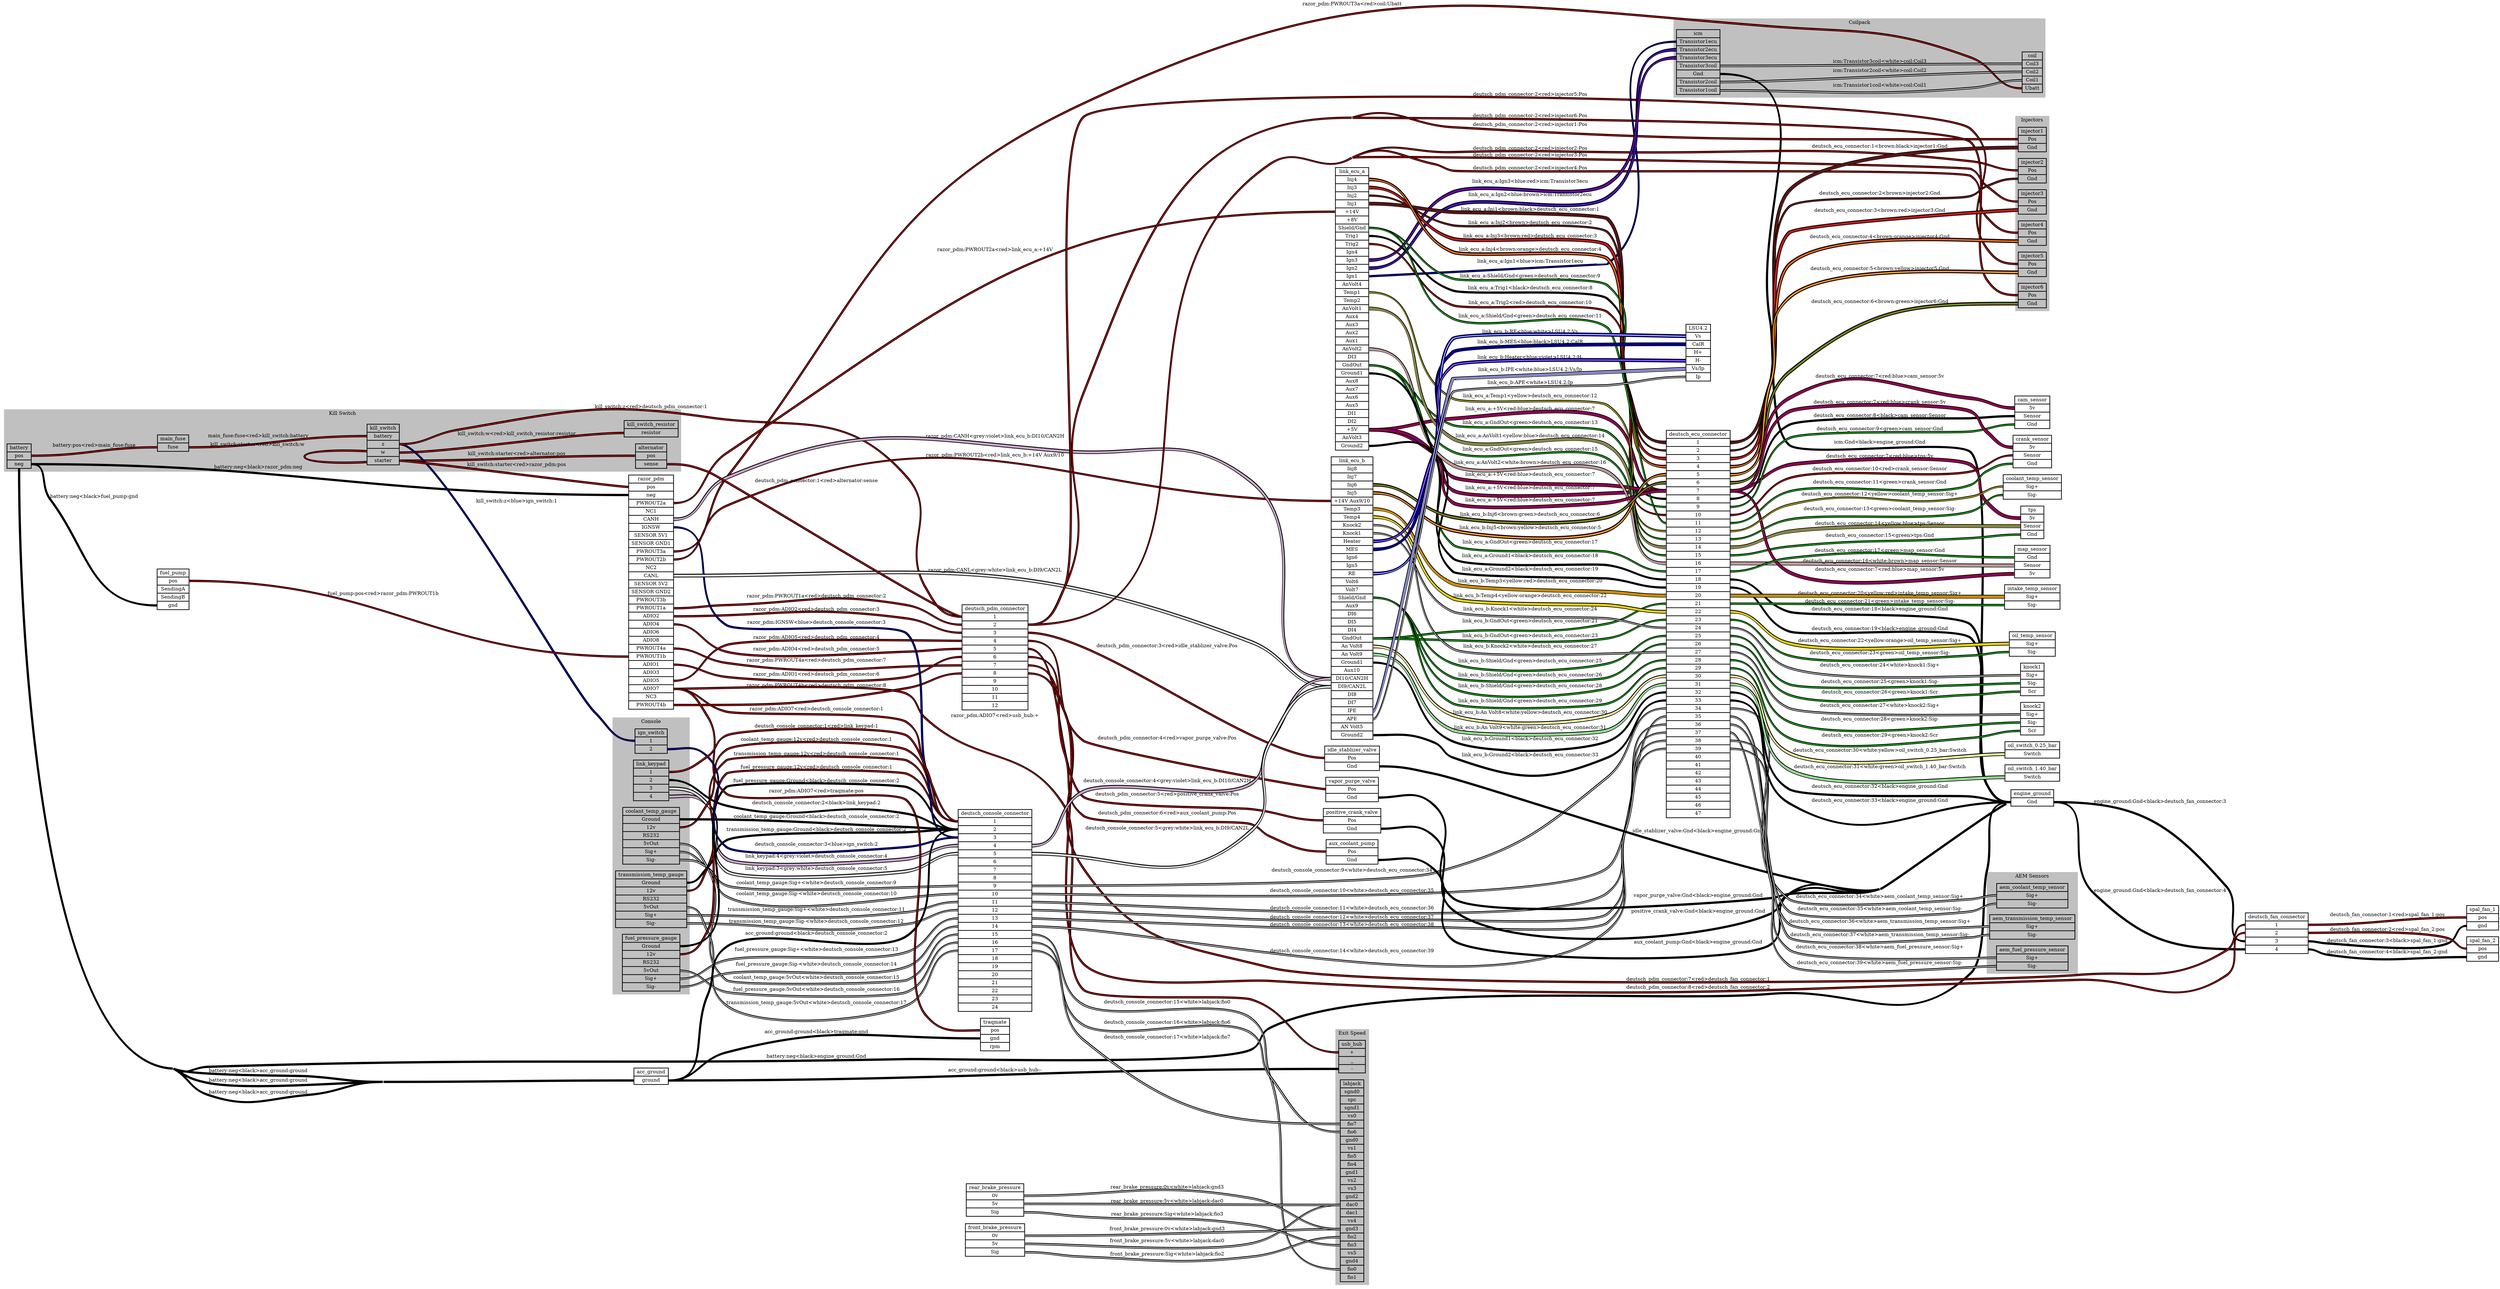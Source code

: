 graph "" {
	graph [bb="0,0,7120,3651.6",
		concentrate=true,
		rankdir=LR,
		ranksep=1.5
	];
	node [label="\N"];
	subgraph "cluster_Kill Switch" {
		graph [bb="8,1375.1,1937.5,1549.1",
			color=grey,
			label="Kill Switch",
			lheight=0.21,
			lp="972.75,1537.6",
			lwidth=1.08,
			style=filled
		];
		battery	[height=0.97222,
			label="battery | <pos> pos | <neg> neg ",
			pos="50.5,1482.1",
			rects="16,1493.6,85,1516.6 16,1470.6,85,1493.6 16,1447.6,85,1470.6",
			shape=record,
			style=bold,
			width=0.95833];
		main_fuse	[height=0.65278,
			label="main_fuse | <fuse> fuse ",
			pos="489.5,1494.1",
			rects="445,1494.1,534,1517.1 445,1471.1,534,1494.1",
			shape=record,
			style=bold,
			width=1.2361];
		battery:pos -- main_fuse:fuse	[color="black:red:black",
			label="battery:pos<red>main_fuse:fuse",
			labeltooltip="battery:pos<red>main_fuse:fuse",
			lp="264.5,1489.6",
			penwidth=2.5,
			pos="85,1482.1 244.56,1482.1 284.44,1482.1 444,1482.1"];
		kill_switch	[height=1.6111,
			label="kill_switch | <battery> battery | <z> z | <w> w | <starter> starter ",
			pos="1088.5,1460.1",
			rects="1042.5,1494.6,1134.5,1517.6 1042.5,1471.6,1134.5,1494.6 1042.5,1448.6,1134.5,1471.6 1042.5,1425.6,1134.5,1448.6 1042.5,1402.6,1134.5,\
1425.6",
			shape=record,
			style=bold,
			width=1.2778];
		main_fuse:fuse -- kill_switch:battery	[color="black:red:black",
			label="main_fuse:fuse<red>kill_switch:battery",
			labeltooltip="main_fuse:fuse<red>kill_switch:battery",
			lp="732.5,1489.6",
			penwidth=2.5,
			pos="535,1482.1 760.11,1482.1 816.39,1483.1 1041.5,1483.1"];
		kill_switch:starter -- kill_switch:w	[color="black:red:black",
			label="kill_switch:starter<red>kill_switch:w",
			labeltooltip="kill_switch:starter<red>kill_switch:w",
			lp="730,1460.1",
			penwidth=2.5,
			pos="1042.3,1410.2 964.99,1405.8 864.5,1408.8 864.5,1425.6 864.5,1442.4 964.99,1445.5 1042.3,1441"];
		alternator	[height=0.97222,
			label="alternator | <pos> pos | <sense> sense ",
			pos="1852.5,1418.1",
			rects="1808,1429.6,1897,1452.6 1808,1406.6,1897,1429.6 1808,1383.6,1897,1406.6",
			shape=record,
			style=bold,
			width=1.2361];
		kill_switch:starter -- alternator:pos	[color="black:red:black",
			label="kill_switch:starter<red>alternator:pos",
			labeltooltip="kill_switch:starter<red>alternator:pos",
			lp="1469.5,1424.6",
			penwidth=2.5,
			pos="1135.5,1414.1 1433.7,1414.1 1508.3,1418.1 1806.5,1418.1"];
		kill_switch_resistor	[height=0.65278,
			label="kill_switch_resistor | <resistor> resistor ",
			pos="1852.5,1494.1",
			rects="1775.5,1494.1,1929.5,1517.1 1775.5,1471.1,1929.5,1494.1",
			shape=record,
			style=bold,
			width=2.1389];
		kill_switch:w -- kill_switch_resistor:resistor	[color="black:red:black",
			label="kill_switch:w<red>kill_switch_resistor:resistor",
			labeltooltip="kill_switch:w<red>kill_switch_resistor:resistor",
			lp="1469.5,1484.6",
			penwidth=2.5,
			pos="1135.5,1437.1 1420.2,1437.1 1489.8,1482.1 1774.5,1482.1"];
	}
	subgraph cluster_Coilpack {
		graph [bb="4768,3411.1,5827.5,3634.1",
			color=grey,
			label=Coilpack,
			lheight=0.21,
			lp="5297.8,3622.6",
			lwidth=0.85,
			style=filled
		];
		icm	[height=2.5694,
			label="icm | <Transistor1ecu> Transistor1ecu | <Transistor2ecu> Transistor2ecu | <Transistor3ecu> Transistor3ecu | <Transistor3coil> Transistor3coil | <\
Gnd> Gnd | <Transistor2coil> Transistor2coil | <Transistor1coil> Transistor1coil ",
			pos="4838,3511.1",
			rects="4776,3580.1,4900,3603.1 4776,3557.1,4900,3580.1 4776,3534.1,4900,3557.1 4776,3511.1,4900,3534.1 4776,3488.1,4900,3511.1 4776,3465.1,\
4900,3488.1 4776,3442.1,4900,3465.1 4776,3419.1,4900,3442.1",
			shape=record,
			style=bold,
			width=1.7222];
		coil	[height=1.6111,
			label="coil | <Coil3> Coil3 | <Coil2> Coil2 | <Coil1> Coil1 | <Ubatt> Ubatt ",
			pos="5790.5,3483.1",
			rects="5761.5,3517.6,5819.5,3540.6 5761.5,3494.6,5819.5,3517.6 5761.5,3471.6,5819.5,3494.6 5761.5,3448.6,5819.5,3471.6 5761.5,3425.6,5819.5,\
3448.6",
			shape=record,
			style=bold,
			width=0.80556];
		icm:Transistor3coil -- coil:Coil3	[color="black:white:black",
			label="icm:Transistor3coil<white>coil:Coil3",
			labeltooltip="icm:Transistor3coil<white>coil:Coil3",
			lp="5356,3512.6",
			penwidth=2.5,
			pos="4901,3499.1 5283,3499.1 5378.5,3506.1 5760.5,3506.1"];
		icm:Transistor1coil -- coil:Coil1	[color="black:white:black",
			label="icm:Transistor1coil<white>coil:Coil1",
			labeltooltip="icm:Transistor1coil<white>coil:Coil1",
			lp="5356,3445.6",
			penwidth=2.5,
			pos="4901,3430.1 5218.4,3430.1 5298.7,3412.6 5615,3438.1 5680.2,3443.4 5695.1,3460.1 5760.5,3460.1"];
		icm:Transistor2coil -- coil:Coil2	[color="black:white:black",
			label="icm:Transistor2coil<white>coil:Coil2",
			labeltooltip="icm:Transistor2coil<white>coil:Coil2",
			lp="5356,3486.6",
			penwidth=2.5,
			pos="4901,3453.1 5092.1,3453.1 5569.4,3483.1 5760.5,3483.1"];
	}
	subgraph cluster_Console {
		graph [bb="1743,584.12,1962,1367.1",
			color=grey,
			label=Console,
			lheight=0.21,
			lp="1852.5,1355.6",
			lwidth=0.79,
			style=filled
		];
		ign_switch	[height=0.97222,
			label="ign_switch | <1> 1 | <2> 2 ",
			pos="1852.5,1167.1",
			rects="1806.5,1178.6,1898.5,1201.6 1806.5,1155.6,1898.5,1178.6 1806.5,1132.6,1898.5,1155.6",
			shape=record,
			style=bold,
			width=1.2778];
		link_keypad	[height=1.6111,
			label="link_keypad | <1> 1 | <2> 2 | <3> 3 | <4> 4 ",
			pos="1852.5,1278.1",
			rects="1802,1312.6,1903,1335.6 1802,1289.6,1903,1312.6 1802,1266.6,1903,1289.6 1802,1243.6,1903,1266.6 1802,1220.6,1903,1243.6",
			shape=record,
			style=bold,
			width=1.4028];
		coolant_temp_gauge	[height=2.25,
			label="coolant_temp_gauge | <Ground> Ground | <12v> 12v | <RS232> RS232 | <5vOut> 5vOut | <Sig+> Sig+ | <Sig-> Sig- ",
			pos="1852.5,1033.1",
			rects="1771.5,1090.6,1933.5,1113.6 1771.5,1067.6,1933.5,1090.6 1771.5,1044.6,1933.5,1067.6 1771.5,1021.6,1933.5,1044.6 1771.5,998.62,1933.5,\
1021.6 1771.5,975.62,1933.5,998.62 1771.5,952.62,1933.5,975.62",
			shape=record,
			style=bold,
			width=2.25];
		transmission_temp_gauge	[height=2.25,
			label="transmission_temp_gauge | <Ground> Ground | <12v> 12v | <RS232> RS232 | <5vOut> 5vOut | <Sig+> Sig+ | <Sig-> Sig- ",
			pos="1852.5,853.12",
			rects="1751,910.62,1954,933.62 1751,887.62,1954,910.62 1751,864.62,1954,887.62 1751,841.62,1954,864.62 1751,818.62,1954,841.62 1751,795.62,\
1954,818.62 1751,772.62,1954,795.62",
			shape=record,
			style=bold,
			width=2.8194];
		fuel_pressure_gauge	[height=2.25,
			label="fuel_pressure_gauge | <Ground> Ground | <12v> 12v | <RS232> RS232 | <5vOut> 5vOut | <Sig+> Sig+ | <Sig-> Sig- ",
			pos="1852.5,673.12",
			rects="1770.5,730.62,1934.5,753.62 1770.5,707.62,1934.5,730.62 1770.5,684.62,1934.5,707.62 1770.5,661.62,1934.5,684.62 1770.5,638.62,1934.5,\
661.62 1770.5,615.62,1934.5,638.62 1770.5,592.62,1934.5,615.62",
			shape=record,
			style=bold,
			width=2.2778];
	}
	subgraph "cluster_AEM Sensors" {
		graph [bb="5661,1104.1,5920,1389.1",
			color=grey,
			label="AEM Sensors",
			lheight=0.21,
			lp="5790.5,1377.6",
			lwidth=1.35,
			style=filled
		];
		aem_coolant_temp_sensor	[height=0.97222,
			label="aem_coolant_temp_sensor | <Sig+> Sig+ | <Sig-> Sig- ",
			pos="5790.5,1323.1",
			rects="5689,1334.6,5892,1357.6 5689,1311.6,5892,1334.6 5689,1288.6,5892,1311.6",
			shape=record,
			style=bold,
			width=2.8194];
		aem_transmission_temp_sensor	[height=0.97222,
			label="aem_transmission_temp_sensor | <Sig+> Sig+ | <Sig-> Sig- ",
			pos="5790.5,1235.1",
			rects="5669,1246.6,5912,1269.6 5669,1223.6,5912,1246.6 5669,1200.6,5912,1223.6",
			shape=record,
			style=bold,
			width=3.375];
		aem_fuel_pressure_sensor	[height=0.97222,
			label="aem_fuel_pressure_sensor | <Sig+> Sig+ | <Sig-> Sig- ",
			pos="5790.5,1147.1",
			rects="5688.5,1158.6,5892.5,1181.6 5688.5,1135.6,5892.5,1158.6 5688.5,1112.6,5892.5,1135.6",
			shape=record,
			style=bold,
			width=2.8333];
	}
	subgraph "cluster_Exit Speed" {
		graph [bb="3804,54.121,3899,780.12",
			color=grey,
			label="Exit Speed",
			lheight=0.21,
			lp="3851.5,768.62",
			lwidth=1.10,
			style=filled
		];
		labjack	[height=8,
			label="labjack | <sgnd0> sgnd0 | < spc>  spc | < sgnd1>  sgnd1 | < vs0>  vs0 | <fio7> fio7 | < fio6>  fio6 | < gnd0>  gnd0 | < vs1>  vs1 | <\
fio5> fio5 | < fio4>  fio4 | < gnd1>  gnd1 | < vs2>  vs2 | <vs3> vs3 | < gnd2>  gnd2 | < dac0>  dac0 | < dac1>  dac1 | <vs4> vs4 | < \
gnd3>  gnd3 | < fio2>  fio2 | < fio3>  fio3 | <vs5> vs5 | < gnd4>  gnd4 | < fio0>  fio0 | < fio1>  fio1 ",
			pos="3851,461.12",
			rects="3817.5,725.62,3884.5,748.62 3817.5,702.62,3884.5,725.62 3817.5,679.62,3884.5,702.62 3817.5,656.62,3884.5,679.62 3817.5,633.62,3884.5,\
656.62 3817.5,610.62,3884.5,633.62 3817.5,587.62,3884.5,610.62 3817.5,564.62,3884.5,587.62 3817.5,541.62,3884.5,564.62 3817.5,518.62,\
3884.5,541.62 3817.5,495.62,3884.5,518.62 3817.5,472.62,3884.5,495.62 3817.5,449.62,3884.5,472.62 3817.5,426.62,3884.5,449.62 3817.5,\
403.62,3884.5,426.62 3817.5,380.62,3884.5,403.62 3817.5,357.62,3884.5,380.62 3817.5,334.62,3884.5,357.62 3817.5,311.62,3884.5,334.62 \
3817.5,288.62,3884.5,311.62 3817.5,265.62,3884.5,288.62 3817.5,242.62,3884.5,265.62 3817.5,219.62,3884.5,242.62 3817.5,196.62,3884.5,\
219.62 3817.5,173.62,3884.5,196.62",
			shape=record,
			style=bold,
			width=0.93056];
		usb_hub	[height=1.2917,
			label="usb_hub | <+> + | <_> _ | <-> - ",
			pos="3851,108.12",
			rects="3813,131.12,3889,154.12 3813,108.12,3889,131.12 3813,85.121,3889,108.12 3813,62.121,3889,85.121",
			shape=record,
			style=bold,
			width=1.0556];
	}
	subgraph cluster_Injectors {
		graph [bb="5742.5,2809.1,5838.5,3358.1",
			color=grey,
			label=Injectors,
			lheight=0.21,
			lp="5790.5,3346.6",
			lwidth=0.89,
			style=filled
		];
		injector1	[height=0.97222,
			label="injector1 | <Pos> Pos | <Gnd> Gnd ",
			pos="5790.5,3292.1",
			rects="5750.5,3303.6,5830.5,3326.6 5750.5,3280.6,5830.5,3303.6 5750.5,3257.6,5830.5,3280.6",
			shape=record,
			style=bold,
			width=1.1111];
		injector2	[height=0.97222,
			label="injector2 | <Pos> Pos | <Gnd> Gnd ",
			pos="5790.5,3204.1",
			rects="5750.5,3215.6,5830.5,3238.6 5750.5,3192.6,5830.5,3215.6 5750.5,3169.6,5830.5,3192.6",
			shape=record,
			style=bold,
			width=1.1111];
		injector3	[height=0.97222,
			label="injector3 | <Pos> Pos | <Gnd> Gnd ",
			pos="5790.5,3116.1",
			rects="5750.5,3127.6,5830.5,3150.6 5750.5,3104.6,5830.5,3127.6 5750.5,3081.6,5830.5,3104.6",
			shape=record,
			style=bold,
			width=1.1111];
		injector4	[height=0.97222,
			label="injector4 | <Pos> Pos | <Gnd> Gnd ",
			pos="5790.5,3028.1",
			rects="5750.5,3039.6,5830.5,3062.6 5750.5,3016.6,5830.5,3039.6 5750.5,2993.6,5830.5,3016.6",
			shape=record,
			style=bold,
			width=1.1111];
		injector5	[height=0.97222,
			label="injector5 | <Pos> Pos | <Gnd> Gnd ",
			pos="5790.5,2940.1",
			rects="5750.5,2951.6,5830.5,2974.6 5750.5,2928.6,5830.5,2951.6 5750.5,2905.6,5830.5,2928.6",
			shape=record,
			style=bold,
			width=1.1111];
		injector6	[height=0.97222,
			label="injector6 | <Pos> Pos | <Gnd> Gnd ",
			pos="5790.5,2852.1",
			rects="5750.5,2863.6,5830.5,2886.6 5750.5,2840.6,5830.5,2863.6 5750.5,2817.6,5830.5,2840.6",
			shape=record,
			style=bold,
			width=1.1111];
	}
	razor_pdm	[height=9.2778,
		label="razor_pdm | <pos> pos | <neg> neg | <PWROUT2a> PWROUT2a | <NC1> NC1 | <CANH> CANH | <IGNSW> IGNSW | <SENSOR 5V1> SENSOR 5V1 | <SENSOR \
GND1> SENSOR GND1 | <PWROUT3a> PWROUT3a | <PWROUT2b> PWROUT2b | <NC2> NC2 | <CANL> CANL | <SENSOR 5V2> SENSOR 5V2 | <SENSOR GND2> \
SENSOR GND2 | <PWROUT3b> PWROUT3b | <PWROUT1a> PWROUT1a | <ADIO2> ADIO2 | <ADIO4> ADIO4 | <ADIO6> ADIO6 | <ADIO8> ADIO8 | <PWROUT4a> \
PWROUT4a | <PWROUT1b> PWROUT1b | <ADIO1> ADIO1 | <ADIO3> ADIO3 | <ADIO5> ADIO5 | <ADIO7> ADIO7 | <NC3> NC3 | <PWROUT4b> PWROUT4b ",
		pos="1852.5,1891.1",
		rects="1788.5,2201.6,1916.5,2224.6 1788.5,2178.6,1916.5,2201.6 1788.5,2155.6,1916.5,2178.6 1788.5,2132.6,1916.5,2155.6 1788.5,2109.6,1916.5,\
2132.6 1788.5,2086.6,1916.5,2109.6 1788.5,2063.6,1916.5,2086.6 1788.5,2040.6,1916.5,2063.6 1788.5,2017.6,1916.5,2040.6 1788.5,1994.6,\
1916.5,2017.6 1788.5,1971.6,1916.5,1994.6 1788.5,1948.6,1916.5,1971.6 1788.5,1925.6,1916.5,1948.6 1788.5,1902.6,1916.5,1925.6 1788.5,\
1879.6,1916.5,1902.6 1788.5,1856.6,1916.5,1879.6 1788.5,1833.6,1916.5,1856.6 1788.5,1810.6,1916.5,1833.6 1788.5,1787.6,1916.5,1810.6 \
1788.5,1764.6,1916.5,1787.6 1788.5,1741.6,1916.5,1764.6 1788.5,1718.6,1916.5,1741.6 1788.5,1695.6,1916.5,1718.6 1788.5,1672.6,1916.5,\
1695.6 1788.5,1649.6,1916.5,1672.6 1788.5,1626.6,1916.5,1649.6 1788.5,1603.6,1916.5,1626.6 1788.5,1580.6,1916.5,1603.6 1788.5,1557.6,\
1916.5,1580.6",
		shape=record,
		style=bold,
		width=1.7778];
	battery:neg -- razor_pdm:neg	[color="black:black:black",
		label="battery:neg<black>razor_pdm:neg",
		labeltooltip="battery:neg<black>razor_pdm:neg",
		lp="732.5,2095.6",
		penwidth=2.5,
		pos="85,1459.1 156.27,1459.1 88.16,1560.2 139,1610.1 690.64,2152.1 1014.1,2167.1 1787.5,2167.1"];
	engine_ground	[height=0.65278,
		label="engine_ground | <Gnd> Gnd ",
		pos="5790.5,1473.1",
		rects="5729.5,1473.1,5851.5,1496.1 5729.5,1450.1,5851.5,1473.1",
		shape=record,
		style=bold,
		width=1.6944];
	battery:neg -- engine_ground:Gnd	[color="black:black:black",
		label="battery:neg<black>engine_ground:Gnd",
		labeltooltip="battery:neg<black>engine_ground:Gnd",
		lp="2324,40.621",
		penwidth=2.5,
		pos="5357,900.12 5469.7,970.89 5541.4,941.26 5615,1052.1 5719.3,1209.2 5540,1460.9 5728.2,1461.1;50.5,1446.1 50.5,1132.4 175.14,118.76 \
488.5,104.12;490.5,104.12 533.68,79.07 540.85,63.331 589,50.121 802.78,-8.5353 865.82,33.121 1087.5,33.121 1087.5,33.121 1087.5,\
33.121 3325,33.121 3662.9,33.121 3762.8,-51.688 4085,50.121 4732.6,254.79 4779.8,538.94 5355,900.12"];
	acc_ground	[height=0.65278,
		label="acc_ground | <ground> ground ",
		pos="1852.5,327.12",
		rects="1803.5,327.12,1901.5,350.12 1803.5,304.12,1901.5,327.12",
		shape=record,
		style=bold,
		width=1.3611];
	battery:neg -- acc_ground:ground	[color="black:black:black",
		label="battery:neg<black>acc_ground:ground",
		labeltooltip="battery:neg<black>acc_ground:ground",
		lp="732.5,74.621",
		penwidth=2.5,
		pos="490.5,104.12 537.23,102.42 542.99,75.478 589,67.121 714.5,44.327 748.92,56.089 876,67.121 971.07,75.374 992.07,104.12 1087.5,104.12;\
1089.5,104.12 1419.8,103.97 1472,314.92 1802,315.12"];
	battery:neg -- acc_ground:ground	[color="black:black:black",
		label="battery:neg<black>acc_ground:ground",
		labeltooltip="battery:neg<black>acc_ground:ground",
		lp="732.5,133.62",
		penwidth=2.5,
		pos="490.5,104.12 534.82,102.53 544.79,116.55 589,120.12 716.14,130.38 748.54,124.94 876,120.12 970.2,116.56 994.24,90.397 1087.5,104.12"];
	battery:neg -- acc_ground:ground	[color="black:black:black",
		label="battery:neg<black>acc_ground:ground",
		labeltooltip="battery:neg<black>acc_ground:ground",
		lp="732.5,106.62",
		penwidth=2.5,
		pos="490.5,104.12 755.58,92.417 825.29,63.528 1087.5,104.12"];
	fuel_pump	[height=1.6111,
		label="fuel_pump | <pos> pos | <SendingA> SendingA | <SendingB> SendingB | <gnd> gnd ",
		pos="489.5,1640.1",
		rects="444,1674.6,535,1697.6 444,1651.6,535,1674.6 444,1628.6,535,1651.6 444,1605.6,535,1628.6 444,1582.6,535,1605.6",
		shape=record,
		style=bold,
		width=1.2639];
	battery:neg -- fuel_pump:gnd	[color="black:black:black",
		label="battery:neg<black>fuel_pump:gnd",
		labeltooltip="battery:neg<black>fuel_pump:gnd",
		lp="264.5,1598.6",
		penwidth=2.5,
		pos="85,1459.1 115.4,1459.1 112.01,1487.1 139,1501.1 264.8,1566.4 302.28,1594.1 444,1594.1"];
	kill_switch:z -- ign_switch:1	[color="black:blue:black",
		label="kill_switch:z<blue>ign_switch:1",
		labeltooltip="kill_switch:z<blue>ign_switch:1",
		lp="1469.5,1397.6",
		penwidth=2.5,
		pos="1135.5,1460.1 1169.4,1460.1 1660.7,1224.2 1692,1211.1 1741.9,1190.3 1751.4,1167.1 1805.5,1167.1"];
	kill_switch:starter -- razor_pdm:pos	[color="black:red:black",
		label="kill_switch:starter<red>razor_pdm:pos",
		labeltooltip="kill_switch:starter<red>razor_pdm:pos",
		lp="1469.5,1932.6",
		penwidth=2.5,
		pos="1135.5,1414.1 1294.8,1414.1 1542.2,1797.9 1638,1925.1 1719.3,2033.2 1652.3,2190.1 1787.5,2190.1"];
	deutsch_pdm_connector	[height=4.1667,
		label="deutsch_pdm_connector | <1> 1 | <2> 2 | <3> 3 | <4> 4 | <5> 5 | <6> 6 | <7> 7 | <8> 8 | <9> 9 | <10> 10 | <11> 11 | <12> 12 ",
		pos="2833,1586.1",
		rects="2739,1712.6,2927,1735.6 2739,1689.6,2927,1712.6 2739,1666.6,2927,1689.6 2739,1643.6,2927,1666.6 2739,1620.6,2927,1643.6 2739,1597.6,\
2927,1620.6 2739,1574.6,2927,1597.6 2739,1551.6,2927,1574.6 2739,1528.6,2927,1551.6 2739,1505.6,2927,1528.6 2739,1482.6,2927,1505.6 \
2739,1459.6,2927,1482.6 2739,1436.6,2927,1459.6",
		shape=record,
		style=bold,
		width=2.6111];
	kill_switch:z -- deutsch_pdm_connector:1	[color="black:red:black",
		label="kill_switch:z<red>deutsch_pdm_connector:1",
		labeltooltip="kill_switch:z<red>deutsch_pdm_connector:1",
		lp="1852.5,2287.6",
		penwidth=2.5,
		pos="1135.5,1460.1 1276.9,1460.1 1298.4,1939.9 1301,1944.1 1415.7,2127.5 1486.6,2166.3 1692,2234.1 2092.3,2366.4 2285.8,2204.2 2581,1903.1 \
2660.6,1821.9 2624.3,1701.1 2738,1701.1"];
	icm:Gnd -- engine_ground:Gnd	[color="black:black:black",
		label="icm:Gnd<black>engine_ground:Gnd",
		labeltooltip="icm:Gnd<black>engine_ground:Gnd",
		lp="5356,2285.6",
		penwidth=2.5,
		pos="4901,3476.1 5205.8,3476.1 4995.8,3106.3 5043,2805.1 5061.2,2688.8 5011.1,2358.6 5097,2278.1 5139,2238.8 5573.8,2299.3 5615,2259.1 \
5674.5,2201.1 5621.7,1585.4 5661,1512.1 5678.8,1479 5690.9,1461.1 5728.5,1461.1"];
	deutsch_console_connector	[height=8,
		label="deutsch_console_connector | <1> 1 | <2> 2 | <3> 3 | <4> 4 | <5> 5 | <6> 6 | <7> 7 | <8> 8 | <9> 9 | <10> 10 | <11> 11 | <12> 12 | <\
13> 13 | <14> 14 | <15> 15 | <16> 16 | <17> 17 | <18> 18 | <19> 19 | <20> 20 | <21> 21 | <22> 22 | <23> 23 | <24> 24 ",
		pos="2833,908.12",
		rects="2728,1172.6,2938,1195.6 2728,1149.6,2938,1172.6 2728,1126.6,2938,1149.6 2728,1103.6,2938,1126.6 2728,1080.6,2938,1103.6 2728,1057.6,\
2938,1080.6 2728,1034.6,2938,1057.6 2728,1011.6,2938,1034.6 2728,988.62,2938,1011.6 2728,965.62,2938,988.62 2728,942.62,2938,965.62 \
2728,919.62,2938,942.62 2728,896.62,2938,919.62 2728,873.62,2938,896.62 2728,850.62,2938,873.62 2728,827.62,2938,850.62 2728,804.62,\
2938,827.62 2728,781.62,2938,804.62 2728,758.62,2938,781.62 2728,735.62,2938,758.62 2728,712.62,2938,735.62 2728,689.62,2938,712.62 \
2728,666.62,2938,689.62 2728,643.62,2938,666.62 2728,620.62,2938,643.62",
		shape=record,
		style=bold,
		width=2.9167];
	link_keypad:4 -- deutsch_console_connector:4	[color="black:grey:violet:grey:black",
		label="link_keypad:4<grey:violet>deutsch_console_connector:4",
		labeltooltip="link_keypad:4<grey:violet>deutsch_console_connector:4",
		lp="2324,1041.6",
		penwidth=2.5,
		pos="1904.5,1232.1 1953.6,1232.1 1976.5,1244 2013,1211.1 2074.1,1156.1 2000.9,1083.1 2067,1034.1 2112.9,1000.1 2524.9,1023.4 2581,1034.1 \
2649.6,1047.2 2657.2,1092.1 2727,1092.1"];
	link_keypad:3 -- deutsch_console_connector:5	[color="black:grey:white:grey:black",
		label="link_keypad:3<grey:white>deutsch_console_connector:5",
		labeltooltip="link_keypad:3<grey:white>deutsch_console_connector:5",
		lp="2324,1005.6",
		penwidth=2.5,
		pos="1904.5,1255.1 1956.5,1255.1 1978.8,1250.3 2013,1211.1 2077.2,1137.5 1989.9,1058.1 2067,998.12 2112.1,963.05 2525.3,985.31 2581,998.12 \
2651.3,1014.3 2654.8,1069.1 2727,1069.1"];
	coolant_temp_gauge:"12v" -- deutsch_console_connector:1	[color="black:red:black",
		label="coolant_temp_gauge:12v<red>deutsch_console_connector:1",
		labeltooltip="coolant_temp_gauge:12v<red>deutsch_console_connector:1",
		lp="2324,1341.6",
		penwidth=2.5,
		pos="1934.5,1056.1 1980.4,1056.1 1988.2,1084.5 2013,1123.1 2060.2,1196.6 1997.3,1259.5 2067,1312.1 2112.6,1346.5 2528.4,1334.4 2581,1312.1 \
2666.9,1275.7 2633.6,1161.1 2727,1161.1"];
	coolant_temp_gauge:Ground -- deutsch_console_connector:2	[color="black:black:black",
		label="coolant_temp_gauge:Ground<black>deutsch_console_connector:2",
		labeltooltip="coolant_temp_gauge:Ground<black>deutsch_console_connector:2",
		lp="2324,1182.6",
		penwidth=2.5,
		pos="1934.5,1079.1 1974.5,1079.1 1978.8,1102.5 2013,1123.1 2037.5,1137.9 2039.6,1150 2067,1158.1 2176.5,1190.5 2467,1165.9 2581,1158.1 \
2646.3,1153.7 2661.5,1138.1 2727,1138.1"];
	coolant_temp_gauge:"Sig+" -- deutsch_console_connector:9	[color="black:white:black",
		label="coolant_temp_gauge:Sig+<white>deutsch_console_connector:9",
		labeltooltip="coolant_temp_gauge:Sig+<white>deutsch_console_connector:9",
		lp="2324,962.62",
		penwidth=2.5,
		pos="1934.5,987.12 1995.1,987.12 2006.8,962.28 2067,955.12 2293.8,928.12 2353.2,938.05 2581,955.12 2646.4,960.02 2661.4,977.12 2727,977.12"];
	coolant_temp_gauge:"Sig-" -- deutsch_console_connector:10	[color="black:white:black",
		label="coolant_temp_gauge:Sig-<white>deutsch_console_connector:10",
		labeltooltip="coolant_temp_gauge:Sig-<white>deutsch_console_connector:10",
		lp="2324,886.62",
		penwidth=2.5,
		pos="1934.5,964.12 1970.6,964.12 1982.5,962.48 2013,943.12 2044.4,923.17 2033.2,894.8 2067,879.12 2118.8,855.06 2525.5,865.7 2581,879.12 \
2651.9,896.27 2654.1,954.12 2727,954.12"];
	coolant_temp_gauge:"5vOut" -- deutsch_console_connector:15	[color="black:white:black",
		label="coolant_temp_gauge:5vOut<white>deutsch_console_connector:15",
		labeltooltip="coolant_temp_gauge:5vOut<white>deutsch_console_connector:15",
		lp="2324,696.62",
		penwidth=2.5,
		pos="1934.5,1010.1 2079.9,1010.1 2030.2,718.88 2067,689.12 2111.4,653.18 2528.4,666.91 2581,689.12 2666.7,725.3 2634,839.12 2727,839.12"];
	transmission_temp_gauge:"12v" -- deutsch_console_connector:1	[color="black:red:black",
		label="transmission_temp_gauge:12v<red>deutsch_console_connector:1",
		labeltooltip="transmission_temp_gauge:12v<red>deutsch_console_connector:1",
		lp="2324,1303.6",
		penwidth=2.5,
		pos="1955.5,876.12 1994.7,876.12 1996.4,907.54 2013,943.12 2075.9,1078.3 1953.4,1177.6 2067,1274.1 2110.5,1311.1 2527,1292.6 2581,1274.1 \
2658.6,1247.6 2644.9,1161.1 2727,1161.1"];
	transmission_temp_gauge:Ground -- deutsch_console_connector:2	[color="black:black:black",
		label="transmission_temp_gauge:Ground<black>deutsch_console_connector:2",
		labeltooltip="transmission_temp_gauge:Ground<black>deutsch_console_connector:2",
		lp="2324,1146.6",
		penwidth=2.5,
		pos="1955.5,899.12 2060.4,899.12 2050.7,1109.7 2067,1122.1 2096.2,1144.3 2690.3,1138.1 2727,1138.1"];
	transmission_temp_gauge:"Sig+" -- deutsch_console_connector:11	[color="black:white:black",
		label="transmission_temp_gauge:Sig+<white>deutsch_console_connector:11",
		labeltooltip="transmission_temp_gauge:Sig+<white>deutsch_console_connector:11",
		lp="2324,848.62",
		penwidth=2.5,
		pos="1955.5,807.12 2005.3,807.12 2017.3,814.56 2067,818.12 2181,826.29 2471.7,807.49 2581,841.12 2653.9,863.54 2650.8,931.12 2727,931.12"];
	transmission_temp_gauge:"Sig-" -- deutsch_console_connector:12	[color="black:white:black",
		label="transmission_temp_gauge:Sig-<white>deutsch_console_connector:12",
		labeltooltip="transmission_temp_gauge:Sig-<white>deutsch_console_connector:12",
		lp="2324,806.62",
		penwidth=2.5,
		pos="1955.5,784.12 2025,784.12 2515.3,776.42 2581,799.12 2657.5,825.56 2646,908.12 2727,908.12"];
	transmission_temp_gauge:"5vOut" -- deutsch_console_connector:17	[color="black:white:black",
		label="transmission_temp_gauge:5vOut<white>deutsch_console_connector:17",
		labeltooltip="transmission_temp_gauge:5vOut<white>deutsch_console_connector:17",
		lp="2324,620.62",
		penwidth=2.5,
		pos="1955.5,830.12 1994.7,830.12 1993.3,797.03 2013,763.12 2048.7,701.89 2009,653.86 2067,613.12 2113.7,580.28 2529.4,588.55 2581,613.12 \
2674,657.43 2624,793.12 2727,793.12"];
	fuel_pressure_gauge:"12v" -- deutsch_console_connector:1	[color="black:red:black",
		label="fuel_pressure_gauge:12v<red>deutsch_console_connector:1",
		labeltooltip="fuel_pressure_gauge:12v<red>deutsch_console_connector:1",
		lp="2324,1254.6",
		penwidth=2.5,
		pos="1935.5,696.12 1981,696.12 1991.7,722.86 2013,763.12 2062.4,856.67 1988.1,1165.7 2067,1236.1 2088.3,1255.1 2553.2,1242.8 2581,1236.1 \
2651.9,1219 2654.1,1161.1 2727,1161.1"];
	fuel_pressure_gauge:Ground -- deutsch_console_connector:2	[color="black:black:black",
		label="fuel_pressure_gauge:Ground<black>deutsch_console_connector:2",
		labeltooltip="fuel_pressure_gauge:Ground<black>deutsch_console_connector:2",
		lp="2324,1110.6",
		penwidth=2.5,
		pos="1935.5,719.12 1975.1,719.12 1990.3,730.67 2013,763.12 2095.9,881.66 1958.3,988.67 2067,1084.1 2088.5,1103 2552.7,1099.2 2581,1103.1 \
2647.1,1112.2 2660.3,1138.1 2727,1138.1"];
	fuel_pressure_gauge:"Sig+" -- deutsch_console_connector:13	[color="black:white:black",
		label="fuel_pressure_gauge:Sig+<white>deutsch_console_connector:13",
		labeltooltip="fuel_pressure_gauge:Sig+<white>deutsch_console_connector:13",
		lp="2324,771.62",
		penwidth=2.5,
		pos="1935.5,627.12 2013.1,627.12 1994.9,713.27 2067,742.12 2173.1,784.6 2474.3,723.06 2581,764.12 2659.7,794.39 2642.7,885.12 2727,885.12"];
	fuel_pressure_gauge:"Sig-" -- deutsch_console_connector:14	[color="black:white:black",
		label="fuel_pressure_gauge:Sig-<white>deutsch_console_connector:14",
		labeltooltip="fuel_pressure_gauge:Sig-<white>deutsch_console_connector:14",
		lp="2324,730.62",
		penwidth=2.5,
		pos="1935.5,604.12 2008.9,604.12 1997.9,679.39 2067,704.12 2174.6,742.62 2475.7,678.73 2581,723.12 2663.6,757.92 2637.4,862.12 2727,862.12"];
	fuel_pressure_gauge:"5vOut" -- deutsch_console_connector:16	[color="black:white:black",
		label="fuel_pressure_gauge:5vOut<white>deutsch_console_connector:16",
		labeltooltip="fuel_pressure_gauge:5vOut<white>deutsch_console_connector:16",
		lp="2324,655.62",
		penwidth=2.5,
		pos="1935.5,650.12 2007.2,650.12 2515.7,618.37 2581,648.12 2671,689.15 2628.1,816.12 2727,816.12"];
	razor_pdm:PWROUT3a -- coil:Ubatt	[color="black:red:black",
		label="razor_pdm:PWROUT3a<red>coil:Ubatt",
		labeltooltip="razor_pdm:PWROUT3a<red>coil:Ubatt",
		lp="3851,3602.6",
		penwidth=2.5,
		pos="1917.5,2006.1 2022.5,2006.1 1973.7,2140.9 2067,2189.1 2162.4,2238.4 2940.6,2196.2 3031,2254.1 3489.3,2547.5 3191.2,2990.3 3617,3329.1 \
4122.7,3731.5 4398.7,3662.9 5043,3613.1 5299.5,3593.3 5373,3611.5 5615,3524.1 5685.9,3498.5 5685.2,3437.1 5760.5,3437.1"];
	razor_pdm:ADIO7 -- usb_hub:"+"	[color="black:red:black",
		label="razor_pdm:ADIO7<red>usb_hub:+",
		labeltooltip="razor_pdm:ADIO7<red>usb_hub:+",
		lp="2833,1416.6",
		penwidth=2.5,
		pos="1917.5,1615.1 1968.1,1615.1 1978.6,1590.2 2013,1553.1 2047.1,1516.4 2024.6,1480.9 2067,1454.1 2115.4,1423.6 2525.7,1440.6 2581,1426.1 \
2688.8,1398 2955.8,1287.3 3031,1205.1 3076,1155.9 3037.9,1112.3 3085,1065.1 3246,903.95 3427.3,1063.1 3563,880.12 3658.1,751.98 \
3512.7,284.91 3617,164.12 3675.1,96.864 3723.2,120.12 3812,120.12"];
	razor_pdm:PWROUT1a -- deutsch_pdm_connector:2	[color="black:red:black",
		label="razor_pdm:PWROUT1a<red>deutsch_pdm_connector:2",
		labeltooltip="razor_pdm:PWROUT1a<red>deutsch_pdm_connector:2",
		lp="2324,1891.6",
		penwidth=2.5,
		pos="1917.5,1845.1 2212.5,1845.1 2308.9,1943.9 2581,1830.1 2670.6,1792.7 2640.9,1678.1 2738,1678.1"];
	razor_pdm:ADIO2 -- deutsch_pdm_connector:3	[color="black:red:black",
		label="razor_pdm:ADIO2<red>deutsch_pdm_connector:3",
		labeltooltip="razor_pdm:ADIO2<red>deutsch_pdm_connector:3",
		lp="2324,1818.6",
		penwidth=2.5,
		pos="1917.5,1822.1 1984.1,1822.1 2000.5,1814.8 2067,1811.1 2124.1,1808 2527.9,1813.2 2581,1792.1 2667.1,1758 2645.4,1655.1 2738,1655.1"];
	razor_pdm:ADIO5 -- deutsch_pdm_connector:4	[color="black:red:black",
		label="razor_pdm:ADIO5<red>deutsch_pdm_connector:4",
		labeltooltip="razor_pdm:ADIO5<red>deutsch_pdm_connector:4",
		lp="2324,1632.6",
		penwidth=2.5,
		pos="1917.5,1638.1 1984.2,1638.1 2000.4,1628 2067,1625.1 2295.2,1615.2 2352.6,1620 2581,1625.1 2650.8,1626.7 2668.2,1632.1 2738,1632.1"];
	razor_pdm:ADIO4 -- deutsch_pdm_connector:5	[color="black:red:black",
		label="razor_pdm:ADIO4<red>deutsch_pdm_connector:5",
		labeltooltip="razor_pdm:ADIO4<red>deutsch_pdm_connector:5",
		lp="2324,1746.6",
		penwidth=2.5,
		pos="1917.5,1799.1 1989.1,1799.1 1997,1754.3 2067,1739.1 2178.7,1714.9 2472.5,1752.2 2581,1716.1 2661.1,1689.4 2653.6,1609.1 2738,1609.1"];
	razor_pdm:ADIO1 -- deutsch_pdm_connector:6	[color="black:red:black",
		label="razor_pdm:ADIO1<red>deutsch_pdm_connector:6",
		labeltooltip="razor_pdm:ADIO1<red>deutsch_pdm_connector:6",
		lp="2324,1670.6",
		penwidth=2.5,
		pos="1917.5,1684.1 1984.6,1684.1 2000.2,1669.3 2067,1663.1 2294.7,1642.1 2356.4,1682.9 2581,1640.1 2653.5,1626.3 2664.2,1586.1 2738,1586.1"];
	razor_pdm:PWROUT4a -- deutsch_pdm_connector:7	[color="black:red:black",
		label="razor_pdm:PWROUT4a<red>deutsch_pdm_connector:7",
		labeltooltip="razor_pdm:PWROUT4a<red>deutsch_pdm_connector:7",
		lp="2324,1704.6",
		penwidth=2.5,
		pos="1917.5,1730.1 1985.5,1730.1 1999.5,1705.7 2067,1697.1 2180.4,1682.6 2473,1715.7 2581,1678.1 2662.7,1649.7 2651.5,1563.1 2738,1563.1"];
	razor_pdm:PWROUT4b -- deutsch_pdm_connector:8	[color="black:red:black",
		label="razor_pdm:PWROUT4b<red>deutsch_pdm_connector:8",
		labeltooltip="razor_pdm:PWROUT4b<red>deutsch_pdm_connector:8",
		lp="2324,1574.6",
		penwidth=2.5,
		pos="1917.5,1569.1 2282.4,1569.1 2373.1,1540.1 2738,1540.1"];
	razor_pdm:IGNSW -- deutsch_console_connector:3	[color="black:blue:black",
		label="razor_pdm:IGNSW<blue>deutsch_console_connector:3",
		labeltooltip="razor_pdm:IGNSW<blue>deutsch_console_connector:3",
		lp="2324,1780.6",
		penwidth=2.5,
		pos="1917.5,2075.1 2067.3,2075.1 1941.2,1854.4 2067,1773.1 2115,1742.1 2539,1792.9 2581,1754.1 2656.9,1684 2604.7,1390.9 2635,1292.1 \
2661,1207.4 2638.3,1115.1 2727,1115.1"];
	razor_pdm:ADIO7 -- deutsch_console_connector:1	[color="black:red:black",
		label="razor_pdm:ADIO7<red>deutsch_console_connector:1",
		labeltooltip="razor_pdm:ADIO7<red>deutsch_console_connector:1",
		lp="2324,1418.6",
		penwidth=2.5,
		pos="1917.5,1615.1 1968.1,1615.1 1981.2,1592.5 2013,1553.1 2055.4,1500.6 2012.5,1451 2067,1411.1 2159.4,1343.6 2483.2,1442.4 2581,1383.1 \
2621.2,1358.7 2609.5,1331.6 2635,1292.1 2673.6,1232.4 2655.9,1161.1 2727,1161.1"];
	link_ecu_a	[height=11.194,
		label="link_ecu_a | <Inj4> Inj4 | <Inj3> Inj3 | <Inj2> Inj2 | <Inj1> Inj1 | <+14V> +14V | <+8V> +8V | <Shield/Gnd> Shield/Gnd | <Trig1> \
Trig1 | <Trig2> Trig2 | <Ign4> Ign4 | <Ign3> Ign3 | <Ign2> Ign2 | <Ign1> Ign1 | <AnVolt4> AnVolt4 | <Temp1> Temp1 | <Temp2> Temp2 | <\
AnVolt1> AnVolt1 | <Aux4> Aux4 | <Aux3> Aux3 | <Aux2> Aux2 | <Aux1> Aux1 | <AnVolt2> AnVolt2 | <DI3> DI3 | <GndOut> GndOut | <Ground1> \
Ground1 | <Aux8> Aux8 | <Aux7> Aux7 | <Aux6> Aux6 | <Aux5> Aux5 | <DI1> DI1 | <DI2> DI2 | <+5V> +5V | <AnVolt3> AnVolt3 | <Ground2> \
Ground2 ",
		pos="3851,2749.1",
		rects="3803.5,3128.6,3898.5,3151.6 3803.5,3105.6,3898.5,3128.6 3803.5,3082.6,3898.5,3105.6 3803.5,3059.6,3898.5,3082.6 3803.5,3036.6,3898.5,\
3059.6 3803.5,3013.6,3898.5,3036.6 3803.5,2990.6,3898.5,3013.6 3803.5,2967.6,3898.5,2990.6 3803.5,2944.6,3898.5,2967.6 3803.5,2921.6,\
3898.5,2944.6 3803.5,2898.6,3898.5,2921.6 3803.5,2875.6,3898.5,2898.6 3803.5,2852.6,3898.5,2875.6 3803.5,2829.6,3898.5,2852.6 3803.5,\
2806.6,3898.5,2829.6 3803.5,2783.6,3898.5,2806.6 3803.5,2760.6,3898.5,2783.6 3803.5,2737.6,3898.5,2760.6 3803.5,2714.6,3898.5,2737.6 \
3803.5,2691.6,3898.5,2714.6 3803.5,2668.6,3898.5,2691.6 3803.5,2645.6,3898.5,2668.6 3803.5,2622.6,3898.5,2645.6 3803.5,2599.6,3898.5,\
2622.6 3803.5,2576.6,3898.5,2599.6 3803.5,2553.6,3898.5,2576.6 3803.5,2530.6,3898.5,2553.6 3803.5,2507.6,3898.5,2530.6 3803.5,2484.6,\
3898.5,2507.6 3803.5,2461.6,3898.5,2484.6 3803.5,2438.6,3898.5,2461.6 3803.5,2415.6,3898.5,2438.6 3803.5,2392.6,3898.5,2415.6 3803.5,\
2369.6,3898.5,2392.6 3803.5,2346.6,3898.5,2369.6",
		shape=record,
		style=bold,
		width=1.3194];
	razor_pdm:PWROUT2a -- link_ecu_a:"+14V"	[color="black:red:black",
		label="razor_pdm:PWROUT2a<red>link_ecu_a:+14V",
		labeltooltip="razor_pdm:PWROUT2a<red>link_ecu_a:+14V",
		lp="2833,2858.6",
		penwidth=2.5,
		pos="1917.5,2144.1 1995.1,2144.1 1998.4,2198 2067,2234.1 2816.8,2629.1 2954.5,3025.1 3802,3025.1"];
	link_ecu_b	[height=11.194,
		label="link_ecu_b | <Inj8> Inj8 | <Inj7> Inj7 | <Inj6> Inj6 | <Inj5> Inj5 | <+14V Aux9/10> +14V Aux9/10 | <Temp3> Temp3 | <Temp4> Temp4 | <\
Knock2> Knock2 | <Knock1> Knock1 | <Heater> Heater | <MES> MES | <Ign6> Ign6 | <Ign5> Ign5 | <RE> RE | <Volt6> Volt6 | <Volt7> Volt7 | <\
Shield/Gnd> Shield/Gnd | <Aux9> Aux9 | <DI6> DI6 | <DI5> DI5 | <DI4> DI4 | <GndOut> GndOut | <An Volt8> An Volt8 | <An Volt9> An \
Volt9 | <Ground1> Ground1 | <Aux10> Aux10 | <DI10/CAN2H> DI10/CAN2H | <DI9/CAN2L> DI9/CAN2L | <DI8> DI8 | <DI7> DI7 | <IPE> IPE | <\
APE> APE | <AN Volt5> AN Volt5 | <Ground2> Ground2 ",
		pos="3851,1925.1",
		rects="3791.5,2304.6,3910.5,2327.6 3791.5,2281.6,3910.5,2304.6 3791.5,2258.6,3910.5,2281.6 3791.5,2235.6,3910.5,2258.6 3791.5,2212.6,3910.5,\
2235.6 3791.5,2189.6,3910.5,2212.6 3791.5,2166.6,3910.5,2189.6 3791.5,2143.6,3910.5,2166.6 3791.5,2120.6,3910.5,2143.6 3791.5,2097.6,\
3910.5,2120.6 3791.5,2074.6,3910.5,2097.6 3791.5,2051.6,3910.5,2074.6 3791.5,2028.6,3910.5,2051.6 3791.5,2005.6,3910.5,2028.6 3791.5,\
1982.6,3910.5,2005.6 3791.5,1959.6,3910.5,1982.6 3791.5,1936.6,3910.5,1959.6 3791.5,1913.6,3910.5,1936.6 3791.5,1890.6,3910.5,1913.6 \
3791.5,1867.6,3910.5,1890.6 3791.5,1844.6,3910.5,1867.6 3791.5,1821.6,3910.5,1844.6 3791.5,1798.6,3910.5,1821.6 3791.5,1775.6,3910.5,\
1798.6 3791.5,1752.6,3910.5,1775.6 3791.5,1729.6,3910.5,1752.6 3791.5,1706.6,3910.5,1729.6 3791.5,1683.6,3910.5,1706.6 3791.5,1660.6,\
3910.5,1683.6 3791.5,1637.6,3910.5,1660.6 3791.5,1614.6,3910.5,1637.6 3791.5,1591.6,3910.5,1614.6 3791.5,1568.6,3910.5,1591.6 3791.5,\
1545.6,3910.5,1568.6 3791.5,1522.6,3910.5,1545.6",
		shape=record,
		style=bold,
		width=1.6528];
	razor_pdm:PWROUT2b -- link_ecu_b:"+14V Aux9/10"	[color="black:red:black",
		label="razor_pdm:PWROUT2b<red>link_ecu_b:+14V Aux9/10",
		labeltooltip="razor_pdm:PWROUT2b<red>link_ecu_b:+14V Aux9/10",
		lp="2833,2203.6",
		penwidth=2.5,
		pos="1917.5,1983.1 2020.5,1983.1 1974.1,2115.6 2067,2160.1 2153.4,2201.5 3694.3,2201.1 3790,2201.1"];
	razor_pdm:CANH -- link_ecu_b:"DI10/CAN2H"	[color="black:grey:violet:grey:black",
		label="razor_pdm:CANH<grey:violet>link_ecu_b:DI10/CAN2H",
		labeltooltip="razor_pdm:CANH<grey:violet>link_ecu_b:DI10/CAN2H",
		lp="2833,2247.6",
		penwidth=2.5,
		pos="1917.5,2098.1 1995.3,2098.1 1992.6,2166.4 2067,2189.1 2476.9,2314.3 2602.4,2215.9 3031,2215.1 3267.4,2214.7 3365.3,2342.9 3563,2213.1 \
3773.1,2075.2 3538.6,1695.1 3790,1695.1"];
	razor_pdm:CANL -- link_ecu_b:"DI9/CAN2L"	[color="black:grey:white:grey:black",
		label="razor_pdm:CANL<grey:white>link_ecu_b:DI9/CAN2L",
		labeltooltip="razor_pdm:CANL<grey:white>link_ecu_b:DI9/CAN2L",
		lp="2833,1900.6",
		penwidth=2.5,
		pos="1917.5,1937.1 2212.8,1937.1 2287.8,1938.5 2581,1903.1 3124.1,1837.6 3242.9,1672.1 3790,1672.1"];
	traqmate	[height=1.2917,
		label="traqmate | <pos> pos | <gnd> gnd | <rpm> rpm ",
		pos="2833,543.12",
		rects="2791.5,566.12,2874.5,589.12 2791.5,543.12,2874.5,566.12 2791.5,520.12,2874.5,543.12 2791.5,497.12,2874.5,520.12",
		shape=record,
		style=bold,
		width=1.1528];
	razor_pdm:ADIO7 -- traqmate:pos	[color="black:red:black",
		label="razor_pdm:ADIO7<red>traqmate:pos",
		labeltooltip="razor_pdm:ADIO7<red>traqmate:pos",
		lp="2324,580.62",
		penwidth=2.5,
		pos="1917.5,1615.1 1968.1,1615.1 1987.6,1596.9 2013,1553.1 2067.7,1458.8 1988.7,649.06 2067,573.12 2124.7,517.16 2709.6,555.12 2790,555.12"];
	deutsch_fan_connector	[height=1.6111,
		label="deutsch_fan_connector | <1> 1 | <2> 2 | <3> 3 | <4> 4 ",
		pos="6487.5,820.12",
		rects="6398,854.62,6577,877.62 6398,831.62,6577,854.62 6398,808.62,6577,831.62 6398,785.62,6577,808.62 6398,762.62,6577,785.62",
		shape=record,
		style=bold,
		width=2.4861];
	engine_ground:Gnd -- deutsch_fan_connector:3	[color="black:black:black",
		label="engine_ground:Gnd<black>deutsch_fan_connector:3",
		labeltooltip="engine_ground:Gnd<black>deutsch_fan_connector:3",
		lp="6155,1338.6",
		penwidth=2.5,
		pos="5852.5,1461.1 5895.1,1461.1 5891.6,1424.9 5920,1393.1 5921.8,1391.1 6395.3,797.12 6398,797.12"];
	engine_ground:Gnd -- deutsch_fan_connector:4	[color="black:black:black",
		label="engine_ground:Gnd<black>deutsch_fan_connector:4",
		labeltooltip="engine_ground:Gnd<black>deutsch_fan_connector:4",
		lp="6155,859.62",
		penwidth=2.5,
		pos="5852.5,1461.1 5895.1,1461.1 5902.1,1431.8 5920,1393.1 5970.7,1283.6 5884.8,941.34 5966,852.12 6097.3,707.84 6202.9,774.12 6398,774.12"];
	acc_ground:ground -- usb_hub:"-"	[color="black:black:black",
		label="acc_ground:ground<black>usb_hub:-",
		labeltooltip="acc_ground:ground<black>usb_hub:-",
		lp="2833,229.62",
		penwidth=2.5,
		pos="1902.5,315.12 2230.7,315.12 2309.4,263.4 2635,222.12 3158.1,155.8 3284.7,73.121 3812,73.121"];
	acc_ground:ground -- deutsch_console_connector:2	[color="black:black:black",
		label="acc_ground:ground<black>deutsch_console_connector:2",
		labeltooltip="acc_ground:ground<black>deutsch_console_connector:2",
		lp="2324,927.62",
		penwidth=2.5,
		pos="1902.5,315.12 2030.1,315.12 1977.4,457.58 2013,580.12 2052.5,716.11 1961.1,800.16 2067,894.12 2109.8,932.06 2531.3,891.93 2581,920.12 \
2682.5,977.62 2610.4,1138.1 2727,1138.1"];
	acc_ground:ground -- traqmate:gnd	[color="black:black:black",
		label="acc_ground:ground<black>traqmate:gnd",
		labeltooltip="acc_ground:ground<black>traqmate:gnd",
		lp="2324,516.62",
		penwidth=2.5,
		pos="1902.5,315.12 2308.5,315.12 2384,531.12 2790,531.12"];
	fuel_pump:pos -- razor_pdm:PWROUT1b	[color="black:red:black",
		label="fuel_pump:pos<red>razor_pdm:PWROUT1b",
		labeltooltip="fuel_pump:pos<red>razor_pdm:PWROUT1b",
		lp="1088.5,1677.6",
		penwidth=2.5,
		pos="535,1663.1 1025.4,1663.1 1148.6,1661.2 1638,1692.1 1704.6,1696.3 1720.7,1707.1 1787.5,1707.1"];
	deutsch_pdm_connector:1 -- alternator:sense	[color="black:red:black",
		label="deutsch_pdm_connector:1<red>alternator:sense",
		labeltooltip="deutsch_pdm_connector:1<red>alternator:sense",
		lp="2324,1517.6",
		penwidth=2.5,
		pos="2738,1701.1 2628.1,1701.1 2676.4,1564.7 2581,1510.1 2380.3,1395.3 2294.6,1470 2067,1429.1 1991.8,1415.6 1974.9,1395.1 1898.5,1395.1"];
	deutsch_pdm_connector:2 -- injector1:Pos	[color="black:red:black",
		label="deutsch_pdm_connector:2<red>injector1:Pos",
		labeltooltip="deutsch_pdm_connector:2<red>injector1:Pos",
		lp="4359,3319.6",
		penwidth=2.5,
		pos="3852,3315.1 3857.9,3318.1 5728.2,3292.3 5749.3,3292.1"];
	deutsch_pdm_connector:2 -- injector2:Pos	[color="black:red:black",
		label="deutsch_pdm_connector:2<red>injector2:Pos",
		labeltooltip="deutsch_pdm_connector:2<red>injector2:Pos",
		lp="4359,3243.6",
		penwidth=2.5,
		pos="3852,3315.1 3970.4,3374.2 4008.1,3255.1 4139,3236.1 4227.5,3223.3 5657.2,3204.2 5749.2,3204.1"];
	deutsch_pdm_connector:2 -- injector3:Pos	[color="black:red:black",
		label="deutsch_pdm_connector:2<red>injector3:Pos",
		labeltooltip="deutsch_pdm_connector:2<red>injector3:Pos",
		lp="4359,3209.6",
		penwidth=2.5,
		pos="3852,3315.1 3974.7,3376.3 4004.5,3228.8 4139,3202.1 4460.8,3138.3 5295.2,3251 5615,3178.1 5679.1,3163.5 5683.7,3116.3 5749.1,3116.1"];
	deutsch_pdm_connector:2 -- injector4:Pos	[color="black:red:black",
		label="deutsch_pdm_connector:2<red>injector4:Pos",
		labeltooltip="deutsch_pdm_connector:2<red>injector4:Pos",
		lp="4359,3171.6",
		penwidth=2.5,
		pos="2928,1678.1 3001,1678.1 2993.3,1743.6 3031,1806.1 3370,2367.9 3195.6,2658.2 3617,3161.1 3696.7,3256.3 3743.4,3251.4 3850,3315.1;\
3852,3315.1 3981,3379.5 3999.3,3199.4 4139,3164.1 4298,3124 5472.8,3230.8 5615,3149.1 5649.6,3129.3 5631.7,3099.2 5661,3072.1 5693.2,\
3042.3 5705.6,3028.1 5749.5,3028.1"];
	deutsch_pdm_connector:2 -- injector5:Pos	[color="black:red:black",
		label="deutsch_pdm_connector:2<red>injector5:Pos",
		labeltooltip="deutsch_pdm_connector:2<red>injector5:Pos",
		lp="4359,3407.6",
		penwidth=2.5,
		pos="3852,3315.1 4020.3,3415.4 5469.6,3453.4 5615,3322.1 5727.5,3220.5 5572.6,3107.3 5661,2984.1 5686.6,2948.5 5705.5,2940.2 5749.2,2940.1"];
	deutsch_pdm_connector:2 -- injector6:Pos	[color="black:red:black",
		label="deutsch_pdm_connector:2<red>injector6:Pos",
		labeltooltip="deutsch_pdm_connector:2<red>injector6:Pos",
		lp="4359,3341.6",
		penwidth=2.5,
		pos="3852,3315.1 3927.9,3360.6 5595.1,3314.5 5615,3296.1 5680.8,3235.5 5609.6,2969.4 5661,2896.1 5686.2,2860.2 5705.5,2852.2 5749.2,2852.1"];
	deutsch_pdm_connector:7 -- deutsch_fan_connector:1	[color="black:red:black",
		label="deutsch_pdm_connector:7<red>deutsch_fan_connector:1",
		labeltooltip="deutsch_pdm_connector:7<red>deutsch_fan_connector:1",
		lp="4838,857.62",
		penwidth=2.5,
		pos="2928,1563.1 3003.5,1563.1 3000.6,1497.2 3031,1428.1 3085.6,1304.1 2982.3,1216.5 3085,1128.1 3127.1,1091.9 4030.9,1112.7 4085,1100.1 \
4345.8,1039.6 4371.5,907.49 4633,850.12 4824.6,808.09 6201.9,843.12 6398,843.12"];
	deutsch_pdm_connector:8 -- deutsch_fan_connector:2	[color="black:red:black",
		label="deutsch_pdm_connector:8<red>deutsch_fan_connector:2",
		labeltooltip="deutsch_pdm_connector:8<red>deutsch_fan_connector:2",
		lp="4838,805.62",
		penwidth=2.5,
		pos="2928,1540.1 3101.8,1540.1 3031.3,1159.8 3085,1102.1 3233.9,942.16 3403.1,1136 3563,987.12 3621,933.1 3553.6,864.75 3617,817.12 3682.8,\
767.64 4275.6,798.12 4358,798.12 4358,798.12 4358,798.12 5791.5,798.12 6061.2,798.12 6128.3,820.12 6398,820.12"];
	idle_stablizer_valve	[height=0.97222,
		label="idle_stablizer_valve | <Pos> Pos | <Gnd> Gnd ",
		pos="3851,1469.1",
		rects="3773,1480.6,3929,1503.6 3773,1457.6,3929,1480.6 3773,1434.6,3929,1457.6",
		shape=record,
		style=bold,
		width=2.1667];
	deutsch_pdm_connector:3 -- idle_stablizer_valve:Pos	[color="black:red:black",
		label="deutsch_pdm_connector:3<red>idle_stablizer_valve:Pos",
		labeltooltip="deutsch_pdm_connector:3<red>idle_stablizer_valve:Pos",
		lp="3324,1668.6",
		penwidth=2.5,
		pos="2928,1655.1 3212.8,1655.1 3309,1697.9 3563,1569.1 3593.8,1553.5 3587.3,1530.9 3617,1513.1 3678.4,1476.3 3700.4,1469.1 3772,1469.1"];
	vapor_purge_valve	[height=0.97222,
		label="vapor_purge_valve | <Pos> Pos | <Gnd> Gnd ",
		pos="3851,1177.1",
		rects="3776,1188.6,3926,1211.6 3776,1165.6,3926,1188.6 3776,1142.6,3926,1165.6",
		shape=record,
		style=bold,
		width=2.0833];
	deutsch_pdm_connector:4 -- vapor_purge_valve:Pos	[color="black:red:black",
		label="deutsch_pdm_connector:4<red>vapor_purge_valve:Pos",
		labeltooltip="deutsch_pdm_connector:4<red>vapor_purge_valve:Pos",
		lp="3324,1557.6",
		penwidth=2.5,
		pos="2928,1632.1 3006.7,1632.1 3009.1,1571.1 3085,1550.1 3136.3,1535.9 3523.2,1557.4 3563,1522.1 3663.1,1433.5 3528.3,1326.2 3617,1226.1 \
3665.8,1171.1 3701.5,1177.1 3775,1177.1"];
	positive_crank_valve	[height=0.97222,
		label="positive_crank_valve | <Pos> Pos | <Gnd> Gnd ",
		pos="3851,949.12",
		rects="3769,960.62,3933,983.62 3769,937.62,3933,960.62 3769,914.62,3933,937.62",
		shape=record,
		style=bold,
		width=2.2778];
	deutsch_pdm_connector:5 -- positive_crank_valve:Pos	[color="black:red:black",
		label="deutsch_pdm_connector:5<red>positive_crank_valve:Pos",
		labeltooltip="deutsch_pdm_connector:5<red>positive_crank_valve:Pos",
		lp="3324,1412.6",
		penwidth=2.5,
		pos="2928,1609.1 3042.4,1609.1 2996.2,1477.2 3085,1405.1 3268.1,1256.6 3409.5,1354 3563,1175.1 3616.6,1112.7 3559.4,1056.8 3617,998.12 \
3666.4,947.79 3697.4,949.12 3768,949.12"];
	aux_coolant_pump	[height=0.97222,
		label="aux_coolant_pump | <Pos> Pos | <Gnd> Gnd ",
		pos="3851,861.12",
		rects="3777,872.62,3925,895.62 3777,849.62,3925,872.62 3777,826.62,3925,849.62",
		shape=record,
		style=bold,
		width=2.0556];
	deutsch_pdm_connector:6 -- aux_coolant_pump:Pos	[color="black:red:black",
		label="deutsch_pdm_connector:6<red>aux_coolant_pump:Pos",
		labeltooltip="deutsch_pdm_connector:6<red>aux_coolant_pump:Pos",
		lp="3324,1163.6",
		penwidth=2.5,
		pos="2928,1586.1 3049.4,1586.1 2990.4,1447.5 3031,1333.1 3058.5,1255.6 3022.2,1209.3 3085,1156.1 3248.5,1017.6 3400.6,1233 3563,1093.1 \
3628.9,1036.4 3555.2,966.29 3617,905.12 3669.1,853.53 3702.7,861.12 3776,861.12"];
	deutsch_console_connector:3 -- ign_switch:2	[color="black:blue:black",
		label="deutsch_console_connector:3<blue>ign_switch:2",
		labeltooltip="deutsch_console_connector:3<blue>ign_switch:2",
		lp="2324,1072.6",
		penwidth=2.5,
		pos="2727,1115.1 2658.4,1115.1 2648.7,1076.4 2581,1065.1 2524.7,1055.7 2119.4,1042.3 2067,1065.1 2034.7,1079.2 2043.9,1106.2 2013,1123.1 \
1968,1147.8 1950.8,1144.1 1899.5,1144.1"];
	deutsch_console_connector:1 -- link_keypad:1	[color="black:red:black",
		label="deutsch_console_connector:1<red>link_keypad:1",
		labeltooltip="deutsch_console_connector:1<red>link_keypad:1",
		lp="2324,1371.6",
		penwidth=2.5,
		pos="2727,1161.1 2620.9,1161.1 2676.3,1303.3 2581,1350.1 2529.7,1375.3 2123.5,1358.5 2067,1350.1 1992.4,1339.1 1979.9,1301.1 1904.5,1301.1"];
	deutsch_console_connector:2 -- link_keypad:2	[color="black:black:black",
		label="deutsch_console_connector:2<black>link_keypad:2",
		labeltooltip="deutsch_console_connector:2<black>link_keypad:2",
		lp="2324,1224.6",
		penwidth=2.5,
		pos="2727,1138.1 2657.5,1138.1 2649,1179.9 2581,1194.1 2357.1,1240.8 2291,1171.3 2067,1217.1 1991.4,1232.6 1981.6,1278.1 1904.5,1278.1"];
	deutsch_console_connector:15 -- labjack:fio0	[color="black:white:black",
		label="deutsch_console_connector:15<white>labjack:fio0",
		labeltooltip="deutsch_console_connector:15<white>labjack:fio0",
		lp="3324,868.62",
		penwidth=2.5,
		pos="2939,839.12 3218.7,839.12 3337.7,923.87 3563,758.12 3779.7,598.65 3546.9,208.12 3816,208.12"];
	deutsch_console_connector:16 -- labjack:fio6	[color="black:white:black",
		label="deutsch_console_connector:16<white>labjack:fio6",
		labeltooltip="deutsch_console_connector:16<white>labjack:fio6",
		lp="3324,746.62",
		penwidth=2.5,
		pos="2939,816.12 3012.4,816.12 3015.5,762.73 3085,739.12 3289.1,669.76 3351.6,699.44 3563,657.12 3676.1,634.47 3700.6,599.12 3816,599.12"];
	deutsch_console_connector:17 -- labjack:fio7	[color="black:white:black",
		label="deutsch_console_connector:17<white>labjack:fio7",
		labeltooltip="deutsch_console_connector:17<white>labjack:fio7",
		lp="3324,645.62",
		penwidth=2.5,
		pos="2939,793.12 3033.6,793.12 2998.5,676.59 3085,638.12 3381.9,506.03 3491,622.12 3816,622.12"];
	deutsch_console_connector:4 -- link_ecu_b:"DI10/CAN2H"	[color="black:grey:violet:grey:black",
		label="deutsch_console_connector:4<grey:violet>link_ecu_b:DI10/CAN2H",
		labeltooltip="deutsch_console_connector:4<grey:violet>link_ecu_b:DI10/CAN2H",
		lp="3324,1510.6",
		penwidth=2.5,
		pos="2939,1092.1 3036.8,1092.1 2995.6,1200.9 3031,1292.1 3059.5,1365.6 3023.4,1411.9 3085,1461.1 3168.3,1527.7 3464.6,1462.1 3563,1503.1 \
3685,1554 3657.9,1695.1 3790,1695.1"];
	deutsch_console_connector:5 -- link_ecu_b:"DI9/CAN2L"	[color="black:grey:white:grey:black",
		label="deutsch_console_connector:5<grey:white>link_ecu_b:DI9/CAN2L",
		labeltooltip="deutsch_console_connector:5<grey:white>link_ecu_b:DI9/CAN2L",
		lp="3324,1449.6",
		penwidth=2.5,
		pos="2939,1069.1 3022.5,1069.1 3016.8,1367 3085,1415.1 3172,1476.4 3469.1,1392.2 3563,1442.1 3598,1460.7 3590.3,1483.8 3617,1513.1 3687.3,\
1590.3 3685.6,1672.1 3790,1672.1"];
	deutsch_ecu_connector	[height=15.347,
		label="deutsch_ecu_connector | <1> 1 | <2> 2 | <3> 3 | <4> 4 | <5> 5 | <6> 6 | <7> 7 | <8> 8 | <9> 9 | <10> 10 | <11> 11 | <12> 12 | <13> \
13 | <14> 14 | <15> 15 | <16> 16 | <17> 17 | <18> 18 | <19> 19 | <20> 20 | <21> 21 | <22> 22 | <23> 23 | <24> 24 | <25> 25 | <26> \
26 | <27> 27 | <28> 28 | <29> 29 | <30> 30 | <31> 31 | <32> 32 | <33> 33 | <34> 34 | <35> 35 | <36> 36 | <37> 37 | <38> 38 | <39> \
39 | <40> 40 | <41> 41 | <42> 42 | <43> 43 | <44> 44 | <45> 45 | <46> 46 | <47> 47 ",
		pos="4838,1942.1",
		rects="4747,2471.1,4929,2494.1 4747,2448.1,4929,2471.1 4747,2425.1,4929,2448.1 4747,2402.1,4929,2425.1 4747,2379.1,4929,2402.1 4747,2356.1,\
4929,2379.1 4747,2333.1,4929,2356.1 4747,2310.1,4929,2333.1 4747,2287.1,4929,2310.1 4747,2264.1,4929,2287.1 4747,2241.1,4929,2264.1 \
4747,2218.1,4929,2241.1 4747,2195.1,4929,2218.1 4747,2172.1,4929,2195.1 4747,2149.1,4929,2172.1 4747,2126.1,4929,2149.1 4747,2103.1,\
4929,2126.1 4747,2080.1,4929,2103.1 4747,2057.1,4929,2080.1 4747,2034.1,4929,2057.1 4747,2011.1,4929,2034.1 4747,1988.1,4929,2011.1 \
4747,1965.1,4929,1988.1 4747,1942.1,4929,1965.1 4747,1919.1,4929,1942.1 4747,1896.1,4929,1919.1 4747,1873.1,4929,1896.1 4747,1850.1,\
4929,1873.1 4747,1827.1,4929,1850.1 4747,1804.1,4929,1827.1 4747,1781.1,4929,1804.1 4747,1758.1,4929,1781.1 4747,1735.1,4929,1758.1 \
4747,1712.1,4929,1735.1 4747,1689.1,4929,1712.1 4747,1666.1,4929,1689.1 4747,1643.1,4929,1666.1 4747,1620.1,4929,1643.1 4747,1597.1,\
4929,1620.1 4747,1574.1,4929,1597.1 4747,1551.1,4929,1574.1 4747,1528.1,4929,1551.1 4747,1505.1,4929,1528.1 4747,1482.1,4929,1505.1 \
4747,1459.1,4929,1482.1 4747,1436.1,4929,1459.1 4747,1413.1,4929,1436.1 4747,1390.1,4929,1413.1",
		shape=record,
		style=bold,
		width=2.5278];
	deutsch_console_connector:9 -- deutsch_ecu_connector:34	[color="black:white:black",
		label="deutsch_console_connector:9<white>deutsch_ecu_connector:34",
		labeltooltip="deutsch_console_connector:9<white>deutsch_ecu_connector:34",
		lp="3851,1417.6",
		penwidth=2.5,
		pos="2939,977.12 3122.8,977.12 2936.2,1256.1 3085,1364.1 3175,1429.5 3974.2,1400.4 4085,1410.1 4305.5,1429.4 4388.2,1361.9 4579,1474.1 \
4686.7,1537.4 4621.1,1700.1 4746,1700.1"];
	deutsch_console_connector:10 -- deutsch_ecu_connector:35	[color="black:white:black",
		label="deutsch_console_connector:10<white>deutsch_ecu_connector:35",
		labeltooltip="deutsch_console_connector:10<white>deutsch_ecu_connector:35",
		lp="3851,1371.6",
		penwidth=2.5,
		pos="2939,954.12 3111.2,954.12 2945.1,1212.7 3085,1313.1 3220.1,1410.1 4436.5,1318.4 4579,1404.1 4700.9,1477.4 4603.8,1677.1 4746,1677.1"];
	deutsch_console_connector:11 -- deutsch_ecu_connector:36	[color="black:white:black",
		label="deutsch_console_connector:11<white>deutsch_ecu_connector:36",
		labeltooltip="deutsch_console_connector:11<white>deutsch_ecu_connector:36",
		lp="3851,1323.6",
		penwidth=2.5,
		pos="2939,931.12 3099.8,931.12 2953.3,1170 3085,1262.1 3221.3,1357.5 4438,1271.8 4579,1360.1 4706.3,1439.9 4595.7,1654.1 4746,1654.1"];
	deutsch_console_connector:12 -- deutsch_ecu_connector:37	[color="black:white:black",
		label="deutsch_console_connector:12<white>deutsch_ecu_connector:37",
		labeltooltip="deutsch_console_connector:12<white>deutsch_ecu_connector:37",
		lp="3851,1292.6",
		penwidth=2.5,
		pos="2939,908.12 3097.8,908.12 2954.1,1144.3 3085,1234.1 3102.1,1245.9 4561.5,1301.9 4579,1313.1 4646.2,1356.2 4666.2,1631.1 4746,1631.1"];
	deutsch_console_connector:13 -- deutsch_ecu_connector:38	[color="black:white:black",
		label="deutsch_console_connector:13<white>deutsch_ecu_connector:38",
		labeltooltip="deutsch_console_connector:13<white>deutsch_ecu_connector:38",
		lp="3851,1125.6",
		penwidth=2.5,
		pos="2939,885.12 3031.7,885.12 3001.1,994.66 3085,1034.1 3185.9,1081.6 3975.8,1095.4 4085,1118.1 4311.9,1165.3 4403.2,1134.1 4579,1285.1 \
4640.3,1337.8 4665.2,1608.1 4746,1608.1"];
	deutsch_console_connector:14 -- deutsch_ecu_connector:39	[color="black:white:black",
		label="deutsch_console_connector:14<white>deutsch_ecu_connector:39",
		labeltooltip="deutsch_console_connector:14<white>deutsch_ecu_connector:39",
		lp="3851,1023.6",
		penwidth=2.5,
		pos="2939,862.12 3015.7,862.12 3541.3,980.62 3617,993.12 3829.9,1028.3 4421.2,977.91 4579,1125.1 4665,1205.3 4591.7,1274 4633,1384.1 \
4669,1480.1 4643.5,1585.1 4746,1585.1"];
	link_ecu_a:Ign1 -- icm:Transistor1ecu	[color="black:blue:black",
		label="link_ecu_a:Ign1<blue>icm:Transistor1ecu",
		labeltooltip="link_ecu_a:Ign1<blue>icm:Transistor1ecu",
		lp="4359,3095.6",
		penwidth=2.5,
		pos="3900,2841.1 4045.6,2841.1 4005.1,3008.1 4139,3065.1 4229.1,3103.5 4499.2,3031.4 4579,3088.1 4767.1,3221.9 4544.2,3569.1 4775,3569.1"];
	link_ecu_a:Ign2 -- icm:Transistor2ecu	[color="black:blue:brown:blue:black",
		label="link_ecu_a:Ign2<blue:brown>icm:Transistor2ecu",
		labeltooltip="link_ecu_a:Ign2<blue:brown>icm:Transistor2ecu",
		lp="4359,3133.6",
		penwidth=2.5,
		pos="3900,2864.1 4050.2,2864.1 4001.8,3042 4139,3103.1 4228.4,3142.9 4497.8,3071.4 4579,3126.1 4749.8,3241.3 4569,3546.1 4775,3546.1"];
	link_ecu_a:Ign3 -- icm:Transistor3ecu	[color="black:blue:red:blue:black",
		label="link_ecu_a:Ign3<blue:red>icm:Transistor3ecu",
		labeltooltip="link_ecu_a:Ign3<blue:red>icm:Transistor3ecu",
		lp="4359,3285.6",
		penwidth=2.5,
		pos="3900,2887.1 4095,2887.1 3970.1,3157.6 4139,3255.1 4223.8,3304.1 4491.9,3233.4 4579,3278.1 4703.1,3341.8 4635.6,3523.1 4775,3523.1"];
	link_ecu_a:Inj1 -- deutsch_ecu_connector:1	[color="black:brown:black:brown:black",
		label="link_ecu_a:Inj1<brown:black>deutsch_ecu_connector:1",
		labeltooltip="link_ecu_a:Inj1<brown:black>deutsch_ecu_connector:1",
		lp="4359,2943.6",
		penwidth=2.5,
		pos="3900,3048.1 4017.3,3048.1 4025.2,2964.6 4139,2936.1 4186.5,2924.2 4542.2,2945.4 4579,2913.1 4677,2827.4 4583.1,2745.4 4633,2625.1 \
4667,2543 4657.1,2460.1 4746,2460.1"];
	link_ecu_a:Inj2 -- deutsch_ecu_connector:2	[color="black:brown:black",
		label="link_ecu_a:Inj2<brown>deutsch_ecu_connector:2",
		labeltooltip="link_ecu_a:Inj2<brown>deutsch_ecu_connector:2",
		lp="4359,3053.6",
		penwidth=2.5,
		pos="3900,3071.1 4006.8,3071.1 4032.5,3054 4139,3046.1 4163.4,3044.3 4560.9,3043.6 4579,3027.1 4645.5,2966.3 4603.2,2710.2 4633,2625.1 \
4665.3,2533.1 4648.5,2437.1 4746,2437.1"];
	link_ecu_a:Inj3 -- deutsch_ecu_connector:3	[color="black:brown:red:brown:black",
		label="link_ecu_a:Inj3<brown:red>deutsch_ecu_connector:3",
		labeltooltip="link_ecu_a:Inj3<brown:red>deutsch_ecu_connector:3",
		lp="4359,3015.6",
		penwidth=2.5,
		pos="3900,3094.1 4012.9,3094.1 4028.2,3029.9 4139,3008.1 4187,2998.7 4542.6,3021.9 4579,2989.1 4639.8,2934.4 4607.3,2702.8 4633,2625.1 \
4666.4,2524.1 4639.6,2414.1 4746,2414.1"];
	link_ecu_a:Inj4 -- deutsch_ecu_connector:4	[color="black:brown:orange:brown:black",
		label="link_ecu_a:Inj4<brown:orange>deutsch_ecu_connector:4",
		labeltooltip="link_ecu_a:Inj4<brown:orange>deutsch_ecu_connector:4",
		lp="4359,2977.6",
		penwidth=2.5,
		pos="3900,3117.1 4024.7,3117.1 4019.8,3006.7 4139,2970.1 4185.8,2955.8 4542.4,2983.6 4579,2951.1 4688.9,2853.7 4588.6,2765.1 4633,2625.1 \
4667.9,2515 4630.5,2391.1 4746,2391.1"];
	link_ecu_a:Trig1 -- deutsch_ecu_connector:8	[color="black:black:black",
		label="link_ecu_a:Trig1<black>deutsch_ecu_connector:8",
		labeltooltip="link_ecu_a:Trig1<black>deutsch_ecu_connector:8",
		lp="4359,2901.6",
		penwidth=2.5,
		pos="3900,2956.1 4009.7,2956.1 4030.5,2910.4 4139,2894.1 4187.4,2886.9 4541.6,2906.7 4579,2875.1 4665.9,2801.8 4602.3,2734.6 4633,2625.1 \
4674.4,2477.5 4592.7,2299.1 4746,2299.1"];
	link_ecu_a:"+5V" -- deutsch_ecu_connector:7	[color="black:red:blue:red:black",
		label="link_ecu_a:+5V<red:blue>deutsch_ecu_connector:7",
		labeltooltip="link_ecu_a:+5V<red:blue>deutsch_ecu_connector:7",
		lp="4359,2221.6",
		penwidth=2.5,
		pos="3900,2404.1 3987.4,2404.1 4021.2,2396.9 4085,2337.1 4128.6,2296.3 4089,2246.8 4139,2214.1 4179.9,2187.4 4532.1,2200.3 4579,2214.1 \
4663.8,2239.1 4657.6,2322.1 4746,2322.1"];
	link_ecu_a:"Shield/Gnd" -- deutsch_ecu_connector:9	[color="black:green:black",
		label="link_ecu_a:Shield/Gnd<green>deutsch_ecu_connector:9",
		labeltooltip="link_ecu_a:Shield/Gnd<green>deutsch_ecu_connector:9",
		lp="4359,2863.6",
		penwidth=2.5,
		pos="3900,2979.1 4019.5,2979.1 4023.5,2886.7 4139,2856.1 4186.3,2843.6 4541,2868 4579,2837.1 4654.5,2775.8 4606,2718.5 4633,2625.1 4678.3,\
2468.5 4583,2276.1 4746,2276.1"];
	link_ecu_a:Trig2 -- deutsch_ecu_connector:10	[color="black:red:black",
		label="link_ecu_a:Trig2<red>deutsch_ecu_connector:10",
		labeltooltip="link_ecu_a:Trig2<red>deutsch_ecu_connector:10",
		lp="4359,2825.6",
		penwidth=2.5,
		pos="3900,2933.1 4017.9,2933.1 4024.8,2847.5 4139,2818.1 4186.4,2805.9 4540.4,2824.3 4579,2794.1 4628.6,2755.4 4683.1,2253.1 4746,2253.1"];
	link_ecu_a:"+5V" -- deutsch_ecu_connector:7	[color="black:red:blue:red:black",
		label="link_ecu_a:+5V<red:blue>deutsch_ecu_connector:7",
		labeltooltip="link_ecu_a:+5V<red:blue>deutsch_ecu_connector:7",
		lp="4359,2145.6",
		penwidth=2.5,
		pos="3900,2404.1 3987.4,2404.1 4025.8,2401.5 4085,2337.1 4147.1,2269.7 4066.2,2193.8 4139,2138.1 4177.8,2108.4 4534.3,2118.3 4579,2138.1 \
4680,2182.8 4635.6,2322.1 4746,2322.1"];
	link_ecu_a:"Shield/Gnd" -- deutsch_ecu_connector:11	[color="black:green:black",
		label="link_ecu_a:Shield/Gnd<green>deutsch_ecu_connector:11",
		labeltooltip="link_ecu_a:Shield/Gnd<green>deutsch_ecu_connector:11",
		lp="4359,2597.6",
		penwidth=2.5,
		pos="3900,2979.1 4102.9,2979.1 3964.1,2693 4139,2590.1 4223.4,2540.5 4497.1,2624.7 4579,2571.1 4720.2,2478.7 4577.2,2230.1 4746,2230.1"];
	link_ecu_a:Temp1 -- deutsch_ecu_connector:12	[color="black:yellow:black",
		label="link_ecu_a:Temp1<yellow>deutsch_ecu_connector:12",
		labeltooltip="link_ecu_a:Temp1<yellow>deutsch_ecu_connector:12",
		lp="4359,2559.6",
		penwidth=2.5,
		pos="3900,2795.1 4051.5,2795.1 4000.6,2613.7 4139,2552.1 4183.7,2532.2 4537.8,2559.5 4579,2533.1 4716,2445.2 4583.2,2207.1 4746,2207.1"];
	link_ecu_a:GndOut -- deutsch_ecu_connector:13	[color="black:green:black",
		label="link_ecu_a:GndOut<green>deutsch_ecu_connector:13",
		labeltooltip="link_ecu_a:GndOut<green>deutsch_ecu_connector:13",
		lp="4359,2521.6",
		penwidth=2.5,
		pos="3900,2588.1 4011.2,2588.1 4029.4,2533.1 4139,2514.1 4187.2,2505.8 4537.6,2521.1 4579,2495.1 4711.9,2411.7 4589.1,2184.1 4746,2184.1"];
	link_ecu_a:AnVolt1 -- deutsch_ecu_connector:14	[color="black:yellow:blue:yellow:black",
		label="link_ecu_a:AnVolt1<yellow:blue>deutsch_ecu_connector:14",
		labeltooltip="link_ecu_a:AnVolt1<yellow:blue>deutsch_ecu_connector:14",
		lp="4359,2483.6",
		penwidth=2.5,
		pos="3900,2749.1 4061.3,2749.1 3993.6,2545.9 4139,2476.1 4227.2,2433.8 4495.6,2508.3 4579,2457.1 4707.8,2378.2 4595,2161.1 4746,2161.1"];
	link_ecu_a:"+5V" -- deutsch_ecu_connector:7	[color="black:red:blue:red:black",
		label="link_ecu_a:+5V<red:blue>deutsch_ecu_connector:7",
		labeltooltip="link_ecu_a:+5V<red:blue>deutsch_ecu_connector:7",
		lp="4359,2331.6",
		penwidth=2.5,
		pos="3900,2404.1 4012,2404.1 4028.5,2342.3 4139,2324.1 4272.1,2302.2 4611.1,2322.1 4746,2322.1"];
	link_ecu_a:GndOut -- deutsch_ecu_connector:15	[color="black:green:black",
		label="link_ecu_a:GndOut<green>deutsch_ecu_connector:15",
		labeltooltip="link_ecu_a:GndOut<green>deutsch_ecu_connector:15",
		lp="4359,2445.6",
		penwidth=2.5,
		pos="3900,2588.1 4025.4,2588.1 4019.4,2475.9 4139,2438.1 4232.4,2408.6 4495,2465.5 4579,2415.1 4702.3,2341.2 4602.2,2138.1 4746,2138.1"];
	link_ecu_a:AnVolt2 -- deutsch_ecu_connector:16	[color="black:white:brown:white:black",
		label="link_ecu_a:AnVolt2<white:brown>deutsch_ecu_connector:16",
		labeltooltip="link_ecu_a:AnVolt2<white:brown>deutsch_ecu_connector:16",
		lp="4359,2259.6",
		penwidth=2.5,
		pos="3900,2634.1 3912.5,2634.1 4128.2,2258.5 4139,2252.1 4223.4,2202.5 4486.2,2260.4 4579,2229.1 4664.1,2200.4 4656.1,2115.1 4746,2115.1"];
	link_ecu_a:"+5V" -- deutsch_ecu_connector:7	[color="black:red:blue:red:black",
		label="link_ecu_a:+5V<red:blue>deutsch_ecu_connector:7",
		labeltooltip="link_ecu_a:+5V<red:blue>deutsch_ecu_connector:7",
		lp="4359,2301.6",
		penwidth=2.5,
		pos="3900,2404.1 3987.4,2404.1 4008.7,2379.8 4085,2337.1 4111.8,2322.1 4110,2304.2 4139,2294.1 4231.3,2261.9 4481.6,2286 4579,2294.1 \
4654,2300.4 4670.7,2322.1 4746,2322.1"];
	link_ecu_a:GndOut -- deutsch_ecu_connector:17	[color="black:green:black",
		label="link_ecu_a:GndOut<green>deutsch_ecu_connector:17",
		labeltooltip="link_ecu_a:GndOut<green>deutsch_ecu_connector:17",
		lp="4359,2186.6",
		penwidth=2.5,
		pos="3900,2588.1 4038.6,2588.1 4020.7,2459.9 4085,2337.1 4119.4,2271.4 4079.9,2224 4139,2179.1 4178,2149.5 4531,2163.1 4579,2153.1 4656.4,\
2137.1 4667,2092.1 4746,2092.1"];
	link_ecu_a:Ground1 -- deutsch_ecu_connector:18	[color="black:black:black",
		label="link_ecu_a:Ground1<black>deutsch_ecu_connector:18",
		labeltooltip="link_ecu_a:Ground1<black>deutsch_ecu_connector:18",
		lp="4359,2107.6",
		penwidth=2.5,
		pos="3900,2565.1 4030.5,2565.1 4027.9,2454.5 4085,2337.1 4132.3,2240 4056.3,2169.6 4139,2100.1 4140.6,2098.8 4743.9,2069.1 4746,2069.1"];
	link_ecu_a:Ground2 -- deutsch_ecu_connector:19	[color="black:black:black",
		label="link_ecu_a:Ground2<black>deutsch_ecu_connector:19",
		labeltooltip="link_ecu_a:Ground2<black>deutsch_ecu_connector:19",
		lp="4359,2065.6",
		penwidth=2.5,
		pos="3900,2358.1 3982.8,2358.1 4024.2,2393.3 4085,2337.1 4177.7,2251.4 4042.4,2139.5 4139,2058.1 4164.8,2036.4 4712.3,2046.1 4746,2046.1"];
	link_ecu_b:Inj5 -- deutsch_ecu_connector:5	[color="black:brown:yellow:brown:black",
		label="link_ecu_b:Inj5<brown:yellow>deutsch_ecu_connector:5",
		labeltooltip="link_ecu_b:Inj5<brown:yellow>deutsch_ecu_connector:5",
		lp="4359,2403.6",
		penwidth=2.5,
		pos="3912,2224.1 4003.8,2224.1 4010.9,2282.9 4085,2337.1 4110,2355.4 4109.8,2370.7 4139,2381.1 4231.1,2413.9 4481.3,2384.9 4579,2381.1 \
4653.4,2378.2 4671.6,2368.1 4746,2368.1"];
	link_ecu_b:Inj6 -- deutsch_ecu_connector:6	[color="black:brown:green:brown:black",
		label="link_ecu_b:Inj6<brown:green>deutsch_ecu_connector:6",
		labeltooltip="link_ecu_b:Inj6<brown:green>deutsch_ecu_connector:6",
		lp="4359,2362.6",
		penwidth=2.5,
		pos="3912,2247.1 4021.5,2247.1 4031.7,2321.2 4139,2343.1 4271.2,2370.1 4611.1,2345.1 4746,2345.1"];
	link_ecu_b:Temp3 -- deutsch_ecu_connector:20	[color="black:yellow:red:yellow:black",
		label="link_ecu_b:Temp3<yellow:red>deutsch_ecu_connector:20",
		labeltooltip="link_ecu_b:Temp3<yellow:red>deutsch_ecu_connector:20",
		lp="4359,2031.6",
		penwidth=2.5,
		pos="3912,2178.1 4033.9,2178.1 4022.5,2060 4139,2024.1 4267.9,1984.4 4611.1,2023.1 4746,2023.1"];
	link_ecu_b:GndOut -- deutsch_ecu_connector:21	[color="black:green:black",
		label="link_ecu_b:GndOut<green>deutsch_ecu_connector:21",
		labeltooltip="link_ecu_b:GndOut<green>deutsch_ecu_connector:21",
		lp="4359,1727.6",
		penwidth=2.5,
		pos="3912,1810.1 4020.5,1810.1 4032.4,1740.5 4139,1720.1 4187,1710.9 4536.5,1696 4579,1720.1 4705,1791.7 4601.1,2000.1 4746,2000.1"];
	link_ecu_b:Temp4 -- deutsch_ecu_connector:22	[color="black:yellow:orange:yellow:black",
		label="link_ecu_b:Temp4<yellow:orange>deutsch_ecu_connector:22",
		labeltooltip="link_ecu_b:Temp4<yellow:orange>deutsch_ecu_connector:22",
		lp="4359,1994.6",
		penwidth=2.5,
		pos="3912,2155.1 4037.5,2155.1 4020.1,2027.4 4139,1987.1 4266.8,1943.8 4611.1,1977.1 4746,1977.1"];
	link_ecu_b:GndOut -- deutsch_ecu_connector:23	[color="black:green:black",
		label="link_ecu_b:GndOut<green>deutsch_ecu_connector:23",
		labeltooltip="link_ecu_b:GndOut<green>deutsch_ecu_connector:23",
		lp="4359,1694.6",
		penwidth=2.5,
		pos="3912,1810.1 4026.7,1810.1 4027.8,1715.3 4139,1687.1 4233.8,1663.1 4493.5,1639.7 4579,1687.1 4701.4,1755 4606,1954.1 4746,1954.1"];
	link_ecu_b:Knock1 -- deutsch_ecu_connector:24	[color="black:white:black",
		label="link_ecu_b:Knock1<white>deutsch_ecu_connector:24",
		labeltooltip="link_ecu_b:Knock1<white>deutsch_ecu_connector:24",
		lp="4359,1952.6",
		penwidth=2.5,
		pos="3912,2109.1 4036.5,2109.1 4021.1,1984.9 4139,1945.1 4202.9,1923.6 4678.5,1930.1 4746,1930.1"];
	link_ecu_b:"Shield/Gnd" -- deutsch_ecu_connector:25	[color="black:green:black",
		label="link_ecu_b:Shield/Gnd<green>deutsch_ecu_connector:25",
		labeltooltip="link_ecu_b:Shield/Gnd<green>deutsch_ecu_connector:25",
		lp="4359,1879.6",
		penwidth=2.5,
		pos="3912,1925.1 4015.6,1925.1 4036.1,1884 4139,1872.1 4333.3,1849.7 4384.5,1852 4579,1872.1 4654.4,1879.9 4670.2,1907.1 4746,1907.1"];
	link_ecu_b:"Shield/Gnd" -- deutsch_ecu_connector:26	[color="black:green:black",
		label="link_ecu_b:Shield/Gnd<green>deutsch_ecu_connector:26",
		labeltooltip="link_ecu_b:Shield/Gnd<green>deutsch_ecu_connector:26",
		lp="4359,1844.6",
		penwidth=2.5,
		pos="3912,1925.1 4020.2,1925.1 4032.6,1857 4139,1837.1 4331.2,1801.2 4385.3,1810.4 4579,1837.1 4655.4,1847.7 4668.9,1884.1 4746,1884.1"];
	link_ecu_b:Knock2 -- deutsch_ecu_connector:27	[color="black:white:black",
		label="link_ecu_b:Knock2<white>deutsch_ecu_connector:27",
		labeltooltip="link_ecu_b:Knock2<white>deutsch_ecu_connector:27",
		lp="4359,1917.6",
		penwidth=2.5,
		pos="3912,2132.1 4053.1,2132.1 4009.8,1966.8 4139,1910.1 4228.7,1870.8 4481.6,1897.2 4579,1887.1 4653.7,1879.4 4670.9,1861.1 4746,1861.1"];
	link_ecu_b:"Shield/Gnd" -- deutsch_ecu_connector:28	[color="black:green:black",
		label="link_ecu_b:Shield/Gnd<green>deutsch_ecu_connector:28",
		labeltooltip="link_ecu_b:Shield/Gnd<green>deutsch_ecu_connector:28",
		lp="4359,1801.6",
		penwidth=2.5,
		pos="3912,1925.1 4028.5,1925.1 4026.5,1824.3 4139,1794.1 4233.4,1768.8 4482,1781.6 4579,1794.1 4655.1,1804 4669.2,1838.1 4746,1838.1"];
	link_ecu_b:"Shield/Gnd" -- deutsch_ecu_connector:29	[color="black:green:black",
		label="link_ecu_b:Shield/Gnd<green>deutsch_ecu_connector:29",
		labeltooltip="link_ecu_b:Shield/Gnd<green>deutsch_ecu_connector:29",
		lp="4359,1767.6",
		penwidth=2.5,
		pos="3912,1925.1 4036.7,1925.1 4020.4,1798.7 4139,1760.1 4232,1729.9 4482.5,1744.6 4579,1760.1 4656.2,1772.5 4667.9,1815.1 4746,1815.1"];
	link_ecu_b:"An Volt8" -- deutsch_ecu_connector:30	[color="black:white:yellow:white:black",
		label="link_ecu_b:An Volt8<white:yellow>deutsch_ecu_connector:30",
		labeltooltip="link_ecu_b:An Volt8<white:yellow>deutsch_ecu_connector:30",
		lp="4359,1647.6",
		penwidth=2.5,
		pos="3912,1787.1 4032.2,1787.1 4023.7,1674.2 4139,1640.1 4185.9,1626.3 4533.4,1622.5 4579,1640.1 4672.6,1676.3 4645.6,1792.1 4746,1792.1"];
	link_ecu_b:"An Volt9" -- deutsch_ecu_connector:31	[color="black:white:green:white:black",
		label="link_ecu_b:An Volt9<white:green>deutsch_ecu_connector:31",
		labeltooltip="link_ecu_b:An Volt9<white:green>deutsch_ecu_connector:31",
		lp="4359,1616.6",
		penwidth=2.5,
		pos="3912,1764.1 4034.2,1764.1 4022.3,1645.2 4139,1609.1 4232.4,1580.3 4488.3,1572.7 4579,1609.1 4674.4,1647.4 4643.2,1769.1 4746,1769.1"];
	link_ecu_b:Ground1 -- deutsch_ecu_connector:32	[color="black:black:black",
		label="link_ecu_b:Ground1<black>deutsch_ecu_connector:32",
		labeltooltip="link_ecu_b:Ground1<black>deutsch_ecu_connector:32",
		lp="4359,1572.6",
		penwidth=2.5,
		pos="3912,1741.1 4039.7,1741.1 4018.2,1606.5 4139,1565.1 4185.3,1549.3 4534.2,1545.5 4579,1565.1 4679.3,1609 4636.5,1746.1 4746,1746.1"];
	link_ecu_b:Ground2 -- deutsch_ecu_connector:33	[color="black:black:black",
		label="link_ecu_b:Ground2<black>deutsch_ecu_connector:33",
		labeltooltip="link_ecu_b:Ground2<black>deutsch_ecu_connector:33",
		lp="4359,1539.6",
		penwidth=2.5,
		pos="3912,1534.1 4208.4,1534.1 4309.1,1409.6 4579,1532.1 4681.7,1578.7 4633.2,1723.1 4746,1723.1"];
	"LSU4.2"	[height=2.25,
		label="LSU4.2 | <Vs> Vs | <CalR> CalR | <H+> H+ | <H-> H- | <Vs/Ip> Vs/Ip | <Ip> Ip ",
		pos="4838,2715.1",
		rects="4803,2772.6,4873,2795.6 4803,2749.6,4873,2772.6 4803,2726.6,4873,2749.6 4803,2703.6,4873,2726.6 4803,2680.6,4873,2703.6 4803,2657.6,\
4873,2680.6 4803,2634.6,4873,2657.6",
		shape=record,
		style=bold,
		width=0.97222];
	link_ecu_b:MES -- "LSU4.2":CalR	[color="black:blue:black:blue:black",
		label="link_ecu_b:MES<blue:black>LSU4.2:CalR",
		labeltooltip="link_ecu_b:MES<blue:black>LSU4.2:CalR",
		lp="4359,2782.6",
		penwidth=2.5,
		pos="3912,2063.1 4056,2063.1 4036.3,2201.6 4085,2337.1 4117.1,2426.5 4067.7,2698.3 4139,2761.1 4175.7,2793.4 4530.2,2763.6 4579,2761.1 \
4678.5,2756 4702.4,2738.1 4802,2738.1"];
	link_ecu_b:RE -- "LSU4.2":Vs	[color="black:blue:white:blue:black",
		label="link_ecu_b:RE<blue:white>LSU4.2:Vs",
		labeltooltip="link_ecu_b:RE<blue:white>LSU4.2:Vs",
		lp="4359,2749.6",
		penwidth=2.5,
		pos="3912,1994.1 4082.7,1994.1 4034,2174.2 4085,2337.1 4110.8,2419.8 4074.9,2664.9 4139,2723.1 4157.1,2739.6 4554.6,2740.6 4579,2742.1 \
4678.3,2748.5 4702.5,2761.1 4802,2761.1"];
	link_ecu_b:Heater -- "LSU4.2":"H-"	[color="black:blue:violet:blue:black",
		label="link_ecu_b:Heater<blue:violet>LSU4.2:H-",
		labeltooltip="link_ecu_b:Heater<blue:violet>LSU4.2:H-",
		lp="4359,2704.6",
		penwidth=2.5,
		pos="3912,2086.1 4047.5,2086.1 4034.9,2211.2 4085,2337.1 4142.9,2482.5 4020.7,2582.7 4139,2685.1 4166.8,2709.2 4765.2,2692.1 4802,2692.1"];
	link_ecu_b:IPE -- "LSU4.2":"Vs/Ip"	[color="black:white:blue:white:black",
		label="link_ecu_b:IPE<white:blue>LSU4.2:Vs/Ip",
		labeltooltip="link_ecu_b:IPE<white:blue>LSU4.2:Vs/Ip",
		lp="4359,2671.6",
		penwidth=2.5,
		pos="3912,1603.1 4247.2,1603.1 4017.8,2008.8 4085,2337.1 4099,2405.6 4086.2,2601.2 4139,2647.1 4152.9,2659.2 4783.6,2669.1 4802,2669.1"];
	link_ecu_b:APE -- "LSU4.2":Ip	[color="black:white:black",
		label="link_ecu_b:APE<white>LSU4.2:Ip",
		labeltooltip="link_ecu_b:APE<white>LSU4.2:Ip",
		lp="4359,2635.6",
		penwidth=2.5,
		pos="3912,1580.1 4257.1,1580.1 4012.9,1999.6 4085,2337.1 4110.7,2457.7 4045.5,2528.9 4139,2609.1 4157.6,2625.1 4554.6,2626.6 4579,2628.1 \
4678.2,2634.3 4702.6,2646.1 4802,2646.1"];
	spal_fan_1	[height=0.97222,
		label="spal_fan_1 | <pos> pos | <gnd> gnd ",
		pos="7074.5,865.12",
		rects="7029,876.62,7120,899.62 7029,853.62,7120,876.62 7029,830.62,7120,853.62",
		shape=record,
		style=bold,
		width=1.2639];
	deutsch_fan_connector:1 -- spal_fan_1:pos	[color="black:red:black",
		label="deutsch_fan_connector:1<red>spal_fan_1:pos",
		labeltooltip="deutsch_fan_connector:1<red>spal_fan_1:pos",
		lp="6803,871.62",
		penwidth=2.5,
		pos="6577,843.12 6677.6,843.12 6928.4,865.12 7029,865.12"];
	deutsch_fan_connector:3 -- spal_fan_1:gnd	[color="black:black:black",
		label="deutsch_fan_connector:3<black>spal_fan_1:gnd",
		labeltooltip="deutsch_fan_connector:3<black>spal_fan_1:gnd",
		lp="6803,833.62",
		penwidth=2.5,
		pos="6577,797.12 6601.3,797.12 6606.8,803.41 6631,806.12 6783.2,823.18 6824.1,799.75 6975,826.12 6999.7,830.43 7004,842.12 7029,842.12"];
	spal_fan_2	[height=0.97222,
		label="spal_fan_2 | <pos> pos | <gnd> gnd ",
		pos="7074.5,776.12",
		rects="7029,787.62,7120,810.62 7029,764.62,7120,787.62 7029,741.62,7120,764.62",
		shape=record,
		style=bold,
		width=1.2639];
	deutsch_fan_connector:2 -- spal_fan_2:pos	[color="black:red:black",
		label="deutsch_fan_connector:2<red>spal_fan_2:pos",
		labeltooltip="deutsch_fan_connector:2<red>spal_fan_2:pos",
		lp="6803,798.62",
		penwidth=2.5,
		pos="6577,820.12 6604.2,820.12 6604.7,798.26 6631,791.12 6716.4,767.92 6940.5,776.12 7029,776.12"];
	deutsch_fan_connector:4 -- spal_fan_2:gnd	[color="black:black:black",
		label="deutsch_fan_connector:4<black>spal_fan_2:gnd",
		labeltooltip="deutsch_fan_connector:4<black>spal_fan_2:gnd",
		lp="6803,763.62",
		penwidth=2.5,
		pos="6577,774.12 6602.3,774.12 6606,760.27 6631,756.12 6805.5,727.13 6852.1,753.12 7029,753.12"];
	idle_stablizer_valve:Gnd -- engine_ground:Gnd	[color="black:black:black",
		label="idle_stablizer_valve:Gnd<black>engine_ground:Gnd",
		labeltooltip="idle_stablizer_valve:Gnd<black>engine_ground:Gnd",
		lp="4838,1372.6",
		penwidth=2.5,
		pos="3930,1446.1 4244.5,1446.1 4319.2,1386.2 4633,1365.1 4793.1,1354.4 5197,1322.9 5355,1351.1"];
	vapor_purge_valve:Gnd -- engine_ground:Gnd	[color="black:black:black",
		label="vapor_purge_valve:Gnd<black>engine_ground:Gnd",
		labeltooltip="vapor_purge_valve:Gnd<black>engine_ground:Gnd",
		lp="4838,1330.6",
		penwidth=2.5,
		pos="5357,1351.1 5471.6,1370.8 5505.6,1355.5 5615,1395.1 5665.4,1413.4 5669.7,1453.7 5715.2,1460.2;3927,1154.1 4428.7,1154.1 4551.8,1221.1 \
5043,1323.1 5067.3,1328.2 5072.5,1333.3 5097,1337.1 5210.5,1354.7 5241.8,1331.7 5355,1351.1"];
	positive_crank_valve:Gnd -- engine_ground:Gnd	[color="black:black:black",
		label="positive_crank_valve:Gnd<black>engine_ground:Gnd",
		labeltooltip="positive_crank_valve:Gnd<black>engine_ground:Gnd",
		lp="4838,936.62",
		penwidth=2.5,
		pos="3934,926.12 4426.9,926.12 4550.4,935.66 5043,919.12 5181.8,914.46 5236.5,827.6 5355,900.12"];
	aux_coolant_pump:Gnd -- engine_ground:Gnd	[color="black:black:black",
		label="aux_coolant_pump:Gnd<black>engine_ground:Gnd",
		labeltooltip="aux_coolant_pump:Gnd<black>engine_ground:Gnd",
		lp="4838,892.62",
		penwidth=2.5,
		pos="3926,838.12 3928.5,838.12 5352.9,898.81 5355,900.12"];
	deutsch_ecu_connector:1 -- injector1:Gnd	[color="black:brown:black:brown:black",
		label="deutsch_ecu_connector:1<brown:black>injector1:Gnd",
		labeltooltip="deutsch_ecu_connector:1<brown:black>injector1:Gnd",
		lp="5356,3284.6",
		penwidth=2.5,
		pos="4930,2460.1 5018.9,2460.1 5012,2541.8 5043,2625.1 5080.6,2726.4 5025.8,3026.9 5097,3108.1 5293.8,3332.8 5450.8,3269.1 5749.5,3269.1"];
	deutsch_ecu_connector:2 -- injector2:Gnd	[color="black:brown:black",
		label="deutsch_ecu_connector:2<brown>injector2:Gnd",
		labeltooltip="deutsch_ecu_connector:2<brown>injector2:Gnd",
		lp="5356,3100.6",
		penwidth=2.5,
		pos="4930,2437.1 5027.5,2437.1 5011.3,2532.9 5043,2625.1 5075.1,2718.3 5025,2997.9 5097,3065.1 5139.1,3104.5 5564.7,3064.9 5615,3093.1 \
5646.5,3110.8 5631.2,3139.7 5661,3160.1 5694.3,3183 5709.1,3181.1 5749.5,3181.1"];
	deutsch_ecu_connector:3 -- injector3:Gnd	[color="black:brown:red:brown:black",
		label="deutsch_ecu_connector:3<brown:red>injector3:Gnd",
		labeltooltip="deutsch_ecu_connector:3<brown:red>injector3:Gnd",
		lp="5356,3057.6",
		penwidth=2.5,
		pos="4930,2414.1 5036.4,2414.1 5010.1,2524 5043,2625.1 5070.2,2708.7 5032.6,2957.3 5097,3017.1 5139.2,3056.4 5559.2,3035.6 5615,3050.1 \
5636.9,3055.8 5639.6,3064.6 5661,3072.1 5699.1,3085.6 5709.1,3093.1 5749.5,3093.1"];
	deutsch_ecu_connector:4 -- injector4:Gnd	[color="black:brown:orange:brown:black",
		label="deutsch_ecu_connector:4<brown:orange>injector4:Gnd",
		labeltooltip="deutsch_ecu_connector:4<brown:orange>injector4:Gnd",
		lp="5356,3007.6",
		penwidth=2.5,
		pos="4930,2391.1 5061.7,2391.1 5089.3,2932.9 5097,2940.1 5150.3,2989.8 5676.6,3005.1 5749.5,3005.1"];
	deutsch_ecu_connector:5 -- injector5:Gnd	[color="black:brown:yellow:brown:black",
		label="deutsch_ecu_connector:5<brown:yellow>injector5:Gnd",
		labeltooltip="deutsch_ecu_connector:5<brown:yellow>injector5:Gnd",
		lp="5356,2928.6",
		penwidth=2.5,
		pos="4930,2368.1 5054.8,2368.1 5003.2,2506.9 5043,2625.1 5075.9,2723 5019.3,2783.1 5097,2851.1 5206.7,2947.1 5603.8,2917.1 5749.5,2917.1"];
	deutsch_ecu_connector:6 -- injector6:Gnd	[color="black:brown:green:brown:black",
		label="deutsch_ecu_connector:6<brown:green>injector6:Gnd",
		labeltooltip="deutsch_ecu_connector:6<brown:green>injector6:Gnd",
		lp="5356,2839.6",
		penwidth=2.5,
		pos="4930,2345.1 5098.4,2345.1 4964.6,2581.1 5097,2685.1 5330.6,2868.5 5452.5,2829.1 5749.5,2829.1"];
	deutsch_ecu_connector:34 -- aem_coolant_temp_sensor:"Sig+"	[color="black:white:black",
		label="deutsch_ecu_connector:34<white>aem_coolant_temp_sensor:Sig+",
		labeltooltip="deutsch_ecu_connector:34<white>aem_coolant_temp_sensor:Sig+",
		lp="5356,1329.6",
		penwidth=2.5,
		pos="4930,1700.1 5113.7,1700.1 4943.1,1422.4 5097,1322.1 5152,1286.3 5621.9,1323.1 5687.5,1323.1"];
	deutsch_ecu_connector:35 -- aem_coolant_temp_sensor:"Sig-"	[color="black:white:black",
		label="deutsch_ecu_connector:35<white>aem_coolant_temp_sensor:Sig-",
		labeltooltip="deutsch_ecu_connector:35<white>aem_coolant_temp_sensor:Sig-",
		lp="5356,1295.6",
		penwidth=2.5,
		pos="4930,1677.1 5024.1,1677.1 5018.4,1339.9 5097,1288.1 5145.1,1256.5 5557.6,1283.4 5615,1288.1 5647.6,1290.8 5654.8,1300.1 5687.5,1300.1"];
	deutsch_ecu_connector:36 -- aem_transmission_temp_sensor:"Sig+"	[color="black:white:black",
		label="deutsch_ecu_connector:36<white>aem_transmission_temp_sensor:Sig+",
		labeltooltip="deutsch_ecu_connector:36<white>aem_transmission_temp_sensor:Sig+",
		lp="5356,1261.6",
		penwidth=2.5,
		pos="4930,1654.1 4978.2,1654.1 5057.4,1281.5 5097,1254.1 5149.2,1218.1 5604.1,1235.1 5667.5,1235.1"];
	deutsch_ecu_connector:37 -- aem_transmission_temp_sensor:"Sig-"	[color="black:white:black",
		label="deutsch_ecu_connector:37<white>aem_transmission_temp_sensor:Sig-",
		labeltooltip="deutsch_ecu_connector:37<white>aem_transmission_temp_sensor:Sig-",
		lp="5356,1219.6",
		penwidth=2.5,
		pos="4930,1631.1 5056.4,1631.1 4997.4,1488 5043,1370.1 5069.8,1300.9 5036.6,1255.3 5097,1212.1 5148.6,1175.3 5604.1,1212.1 5667.5,1212.1"];
	deutsch_ecu_connector:38 -- aem_fuel_pressure_sensor:"Sig+"	[color="black:white:black",
		label="deutsch_ecu_connector:38<white>aem_fuel_pressure_sensor:Sig+",
		labeltooltip="deutsch_ecu_connector:38<white>aem_fuel_pressure_sensor:Sig+",
		lp="5356,1184.6",
		penwidth=2.5,
		pos="4930,1608.1 5047.1,1608.1 5002,1479.8 5043,1370.1 5074.2,1286.7 5027.4,1232.7 5097,1177.1 5122.7,1156.6 5654.7,1147.1 5687.5,1147.1"];
	deutsch_ecu_connector:39 -- aem_fuel_pressure_sensor:"Sig-"	[color="black:white:black",
		label="deutsch_ecu_connector:39<white>aem_fuel_pressure_sensor:Sig-",
		labeltooltip="deutsch_ecu_connector:39<white>aem_fuel_pressure_sensor:Sig-",
		lp="5356,1137.6",
		penwidth=2.5,
		pos="4930,1585.1 5037.9,1585.1 5005.7,1471.4 5043,1370.1 5080.8,1267.5 5012,1198.9 5097,1130.1 5301.1,965.13 5425,1124.1 5687.5,1124.1"];
	deutsch_ecu_connector:18 -- engine_ground:Gnd	[color="black:black:black",
		label="deutsch_ecu_connector:18<black>engine_ground:Gnd",
		labeltooltip="deutsch_ecu_connector:18<black>engine_ground:Gnd",
		lp="5356,2019.6",
		penwidth=2.5,
		pos="4930,2069.1 5008.4,2069.1 5019.9,2026.5 5097,2012.1 5125.3,2006.9 5594.1,2011.9 5615,1992.1 5692.9,1918.5 5608.7,1605.7 5661,1512.1 \
5679.3,1479.3 5690.9,1461.1 5728.5,1461.1"];
	deutsch_ecu_connector:19 -- engine_ground:Gnd	[color="black:black:black",
		label="deutsch_ecu_connector:19<black>engine_ground:Gnd",
		labeltooltip="deutsch_ecu_connector:19<black>engine_ground:Gnd",
		lp="5356,1915.6",
		penwidth=2.5,
		pos="4930,2046.1 5026.3,2046.1 5007.3,1943.2 5097,1908.1 5150.7,1887.1 5572.9,1918.5 5615,1879.1 5675.1,1823 5619.9,1583.3 5661,1512.1 \
5679.8,1479.6 5690.9,1461.1 5728.5,1461.1"];
	deutsch_ecu_connector:32 -- engine_ground:Gnd	[color="black:black:black",
		label="deutsch_ecu_connector:32<black>engine_ground:Gnd",
		labeltooltip="deutsch_ecu_connector:32<black>engine_ground:Gnd",
		lp="5356,1505.6",
		penwidth=2.5,
		pos="4930,1746.1 5062.9,1746.1 4981,1562.9 5097,1498.1 5147.3,1470 5557.6,1482.3 5615,1477.1 5665.7,1472.5 5677.6,1461.1 5728.5,1461.1"];
	deutsch_ecu_connector:33 -- engine_ground:Gnd	[color="black:black:black",
		label="deutsch_ecu_connector:33<black>engine_ground:Gnd",
		labeltooltip="deutsch_ecu_connector:33<black>engine_ground:Gnd",
		lp="5356,1465.6",
		penwidth=2.5,
		pos="4930,1723.1 5069.2,1723.1 4975.1,1525.4 5097,1458.1 5342.7,1322.5 5447.8,1461.1 5728.5,1461.1"];
	tps	[height=1.2917,
		label="tps | <5v> 5v | <Sensor> Sensor | <Gnd> Gnd ",
		pos="5790.5,2252.1",
		rects="5757.5,2275.1,5823.5,2298.1 5757.5,2252.1,5823.5,2275.1 5757.5,2229.1,5823.5,2252.1 5757.5,2206.1,5823.5,2229.1",
		shape=record,
		style=bold,
		width=0.91667];
	deutsch_ecu_connector:14 -- tps:Sensor	[color="black:yellow:blue:yellow:black",
		label="deutsch_ecu_connector:14<yellow:blue>tps:Sensor",
		labeltooltip="deutsch_ecu_connector:14<yellow:blue>tps:Sensor",
		lp="5356,2213.6",
		penwidth=2.5,
		pos="4930,2161.1 5004.9,2161.1 5022.4,2176.6 5097,2183.1 5326.6,2203.3 5386.8,2173.9 5615,2206.1 5679,2215.2 5691.8,2240.1 5756.5,2240.1"];
	deutsch_ecu_connector:7 -- tps:"5v"	[color="black:red:blue:red:black",
		label="deutsch_ecu_connector:7<red:blue>tps:5v",
		labeltooltip="deutsch_ecu_connector:7<red:blue>tps:5v",
		lp="5356,2515.6",
		penwidth=2.5,
		pos="4930,2322.1 5034.3,2322.1 5000.5,2447.5 5097,2487.1 5150.2,2509 5569.5,2522.4 5615,2487.1 5679.9,2436.8 5608.4,2371.2 5661,2308.1 \
5690.9,2272.2 5709.8,2264.1 5756.5,2264.1"];
	deutsch_ecu_connector:15 -- tps:Gnd	[color="black:green:black",
		label="deutsch_ecu_connector:15<green>tps:Gnd",
		labeltooltip="deutsch_ecu_connector:15<green>tps:Gnd",
		lp="5356,2171.6",
		penwidth=2.5,
		pos="4930,2138.1 5004.3,2138.1 5022.8,2142.2 5097,2145.1 5154.5,2147.4 5560.5,2145.5 5615,2164.1 5638.8,2172.3 5638,2187 5661,2197.1 \
5700.7,2214.6 5713.1,2217.1 5756.5,2217.1"];
	map_sensor	[height=1.2917,
		label="map_sensor | <Gnd> Gnd | <Sensor> Sensor | <5v> 5v ",
		pos="5790.5,2141.1",
		rects="5740,2164.1,5841,2187.1 5740,2141.1,5841,2164.1 5740,2118.1,5841,2141.1 5740,2095.1,5841,2118.1",
		shape=record,
		style=bold,
		width=1.4028];
	deutsch_ecu_connector:16 -- map_sensor:Sensor	[color="black:white:brown:white:black",
		label="deutsch_ecu_connector:16<white:brown>map_sensor:Sensor",
		labeltooltip="deutsch_ecu_connector:16<white:brown>map_sensor:Sensor",
		lp="5356,2135.6",
		penwidth=2.5,
		pos="4930,2115.1 5289.4,2115.1 5379.1,2129.1 5738.5,2129.1"];
	deutsch_ecu_connector:7 -- map_sensor:"5v"	[color="black:red:blue:red:black",
		label="deutsch_ecu_connector:7<red:blue>map_sensor:5v",
		labeltooltip="deutsch_ecu_connector:7<red:blue>map_sensor:5v",
		lp="5356,2325.6",
		penwidth=2.5,
		pos="4930,2322.1 4949,2322.1 5599.2,2307.7 5615,2297.1 5655.7,2270 5634.7,2238.4 5661,2197.1 5689.6,2152.3 5685.4,2106.1 5738.5,2106.1"];
	deutsch_ecu_connector:17 -- map_sensor:Gnd	[color="black:green:black",
		label="deutsch_ecu_connector:17<green>map_sensor:Gnd",
		labeltooltip="deutsch_ecu_connector:17<green>map_sensor:Gnd",
		lp="5356,2104.6",
		penwidth=2.5,
		pos="4930,2092.1 5234.5,2092.1 5317.7,2031.7 5615,2097.1 5673.9,2110.1 5678.2,2153.1 5738.5,2153.1"];
	cam_sensor	[height=1.2917,
		label="cam_sensor | <5v> 5v | <Sensor> Sensor | <Gnd> Gnd ",
		pos="5790.5,2597.1",
		rects="5740.5,2620.1,5840.5,2643.1 5740.5,2597.1,5840.5,2620.1 5740.5,2574.1,5840.5,2597.1 5740.5,2551.1,5840.5,2574.1",
		shape=record,
		style=bold,
		width=1.3889];
	deutsch_ecu_connector:8 -- cam_sensor:Sensor	[color="black:black:black",
		label="deutsch_ecu_connector:8<black>cam_sensor:Sensor",
		labeltooltip="deutsch_ecu_connector:8<black>cam_sensor:Sensor",
		lp="5356,2592.6",
		penwidth=2.5,
		pos="4930,2299.1 5067,2299.1 4978.1,2490.1 5097,2558.1 5159,2593.6 5668,2585.1 5739.5,2585.1"];
	deutsch_ecu_connector:7 -- cam_sensor:"5v"	[color="black:red:blue:red:black",
		label="deutsch_ecu_connector:7<red:blue>cam_sensor:5v",
		labeltooltip="deutsch_ecu_connector:7<red:blue>cam_sensor:5v",
		lp="5356,2673.6",
		penwidth=2.5,
		pos="4930,2322.1 5074.5,2322.1 4971.7,2529.1 5097,2601.1 5344.6,2743.5 5453.9,2609.1 5739.5,2609.1"];
	deutsch_ecu_connector:9 -- cam_sensor:Gnd	[color="black:green:black",
		label="deutsch_ecu_connector:9<green>cam_sensor:Gnd",
		labeltooltip="deutsch_ecu_connector:9<green>cam_sensor:Gnd",
		lp="5356,2475.6",
		penwidth=2.5,
		pos="4930,2276.1 5036.9,2276.1 4999.4,2405.6 5097,2449.1 5202.2,2496.1 5507.6,2426.5 5615,2468.1 5640,2477.8 5639.8,2490.7 5661,2507.1 \
5694.7,2533.1 5696.9,2562.1 5739.5,2562.1"];
	crank_sensor	[height=1.2917,
		label="crank_sensor | <5v> 5v | <Sensor> Sensor | <Gnd> Gnd ",
		pos="5790.5,2451.1",
		rects="5735.5,2474.1,5845.5,2497.1 5735.5,2451.1,5845.5,2474.1 5735.5,2428.1,5845.5,2451.1 5735.5,2405.1,5845.5,2428.1",
		shape=record,
		style=bold,
		width=1.5278];
	deutsch_ecu_connector:10 -- crank_sensor:Sensor	[color="black:red:black",
		label="deutsch_ecu_connector:10<red>crank_sensor:Sensor",
		labeltooltip="deutsch_ecu_connector:10<red>crank_sensor:Sensor",
		lp="5356,2440.6",
		penwidth=2.5,
		pos="4930,2253.1 5032.2,2253.1 5002.9,2371.3 5097,2411.1 5099,2412 5732.3,2439.1 5734.5,2439.1"];
	deutsch_ecu_connector:7 -- crank_sensor:"5v"	[color="black:red:blue:red:black",
		label="deutsch_ecu_connector:7<red:blue>crank_sensor:5v",
		labeltooltip="deutsch_ecu_connector:7<red:blue>crank_sensor:5v",
		lp="5356,2546.6",
		penwidth=2.5,
		pos="4930,2322.1 5046.8,2322.1 4991.4,2475.2 5097,2525.1 5149,2549.7 5559.1,2538.8 5615,2525.1 5673.1,2510.9 5674.7,2463.1 5734.5,2463.1"];
	deutsch_ecu_connector:11 -- crank_sensor:Gnd	[color="black:green:black",
		label="deutsch_ecu_connector:11<green>crank_sensor:Gnd",
		labeltooltip="deutsch_ecu_connector:11<green>crank_sensor:Gnd",
		lp="5356,2399.6",
		penwidth=2.5,
		pos="4930,2230.1 5027.1,2230.1 5006.5,2335.9 5097,2371.1 5150.7,2392 5557.8,2385.3 5615,2392.1 5668.8,2398.6 5680.3,2416.1 5734.5,2416.1"];
	knock1	[height=1.2917,
		label="knock1 | <Sig+> Sig+ | <Sig-> Sig- | <Scr> Scr ",
		pos="5790.5,1808.1",
		rects="5757,1831.1,5824,1854.1 5757,1808.1,5824,1831.1 5757,1785.1,5824,1808.1 5757,1762.1,5824,1785.1",
		shape=record,
		style=bold,
		width=0.93056];
	deutsch_ecu_connector:24 -- knock1:"Sig+"	[color="black:white:black",
		label="deutsch_ecu_connector:24<white>knock1:Sig+",
		labeltooltip="deutsch_ecu_connector:24<white>knock1:Sig+",
		lp="5356,1831.6",
		penwidth=2.5,
		pos="4930,1930.1 5017.9,1930.1 5012.7,1848.9 5097,1824.1 5237.4,1782.9 5609.2,1820.1 5755.5,1820.1"];
	deutsch_ecu_connector:25 -- knock1:"Sig-"	[color="black:green:black",
		label="deutsch_ecu_connector:25<green>knock1:Sig-",
		labeltooltip="deutsch_ecu_connector:25<green>knock1:Sig-",
		lp="5356,1792.6",
		penwidth=2.5,
		pos="4930,1907.1 5021.9,1907.1 5009.6,1813.6 5097,1785.1 5206.4,1749.4 5500,1780.6 5615,1785.1 5677.6,1787.6 5692.9,1796.1 5755.5,1796.1"];
	deutsch_ecu_connector:26 -- knock1:Scr	[color="black:green:black",
		label="deutsch_ecu_connector:26<green>knock1:Scr",
		labeltooltip="deutsch_ecu_connector:26<green>knock1:Scr",
		lp="5356,1756.6",
		penwidth=2.5,
		pos="4930,1884.1 5025.4,1884.1 5007,1780.9 5097,1749.1 5205.5,1710.7 5500.3,1739.4 5615,1749.1 5678.1,1754.5 5692.2,1773.1 5755.5,1773.1"];
	knock2	[height=1.2917,
		label="knock2 | <Sig+> Sig+ | <Sig-> Sig- | <Scr> Scr ",
		pos="5790.5,1697.1",
		rects="5757,1720.1,5824,1743.1 5757,1697.1,5824,1720.1 5757,1674.1,5824,1697.1 5757,1651.1,5824,1674.1",
		shape=record,
		style=bold,
		width=0.93056];
	deutsch_ecu_connector:27 -- knock2:"Sig+"	[color="black:white:black",
		label="deutsch_ecu_connector:27<white>knock2:Sig+",
		labeltooltip="deutsch_ecu_connector:27<white>knock2:Sig+",
		lp="5356,1717.6",
		penwidth=2.5,
		pos="4930,1861.1 5030.1,1861.1 5003.6,1746.1 5097,1710.1 5165.3,1683.8 5682.3,1709.1 5755.5,1709.1"];
	deutsch_ecu_connector:28 -- knock2:"Sig-"	[color="black:green:black",
		label="deutsch_ecu_connector:28<green>knock2:Sig-",
		labeltooltip="deutsch_ecu_connector:28<green>knock2:Sig-",
		lp="5356,1686.6",
		penwidth=2.5,
		pos="4930,1838.1 5032.5,1838.1 5001.8,1717.2 5097,1679.1 5232.9,1624.8 5609.2,1685.1 5755.5,1685.1"];
	deutsch_ecu_connector:29 -- knock2:Scr	[color="black:green:black",
		label="deutsch_ecu_connector:29<green>knock2:Scr",
		labeltooltip="deutsch_ecu_connector:29<green>knock2:Scr",
		lp="5356,1644.6",
		penwidth=2.5,
		pos="4930,1815.1 5038.5,1815.1 4997.5,1680.2 5097,1637.1 5202.6,1591.4 5500.3,1627 5615,1637.1 5678.2,1642.7 5692.1,1662.1 5755.5,1662.1"];
	intake_temp_sensor	[height=0.97222,
		label="intake_temp_sensor | <Sig+> Sig+ | <Sig-> Sig- ",
		pos="5790.5,2042.1",
		rects="5711.5,2053.6,5869.5,2076.6 5711.5,2030.6,5869.5,2053.6 5711.5,2007.6,5869.5,2030.6",
		shape=record,
		style=bold,
		width=2.1944];
	deutsch_ecu_connector:20 -- intake_temp_sensor:"Sig+"	[color="black:yellow:red:yellow:black",
		label="deutsch_ecu_connector:20<yellow:red>intake_temp_sensor:Sig+",
		labeltooltip="deutsch_ecu_connector:20<yellow:red>intake_temp_sensor:Sig+",
		lp="5356,2048.6",
		penwidth=2.5,
		pos="4930,2023.1 5004.3,2023.1 5022.7,2028.7 5097,2031.1 5369.6,2040.1 5437.8,2042.1 5710.5,2042.1"];
	deutsch_ecu_connector:21 -- intake_temp_sensor:"Sig-"	[color="black:green:black",
		label="deutsch_ecu_connector:21<green>intake_temp_sensor:Sig-",
		labeltooltip="deutsch_ecu_connector:21<green>intake_temp_sensor:Sig-",
		lp="5356,1871.6",
		penwidth=2.5,
		pos="4930,2000.1 5025.7,2000.1 5006.8,1896.2 5097,1864.1 5151.2,1844.8 5568.2,1830.7 5615,1864.1 5666.2,1900.7 5618.1,1952.1 5661,1998.1 \
5677.3,2015.6 5686.6,2019.1 5710.5,2019.1"];
	oil_temp_sensor	[height=0.97222,
		label="oil_temp_sensor | <Sig+> Sig+ | <Sig-> Sig- ",
		pos="5790.5,1954.1",
		rects="5725,1965.6,5856,1988.6 5725,1942.6,5856,1965.6 5725,1919.6,5856,1942.6",
		shape=record,
		style=bold,
		width=1.8194];
	deutsch_ecu_connector:22 -- oil_temp_sensor:"Sig+"	[color="black:yellow:orange:yellow:black",
		label="deutsch_ecu_connector:22<yellow:orange>oil_temp_sensor:Sig+",
		labeltooltip="deutsch_ecu_connector:22<yellow:orange>oil_temp_sensor:Sig+",
		lp="5356,1980.6",
		penwidth=2.5,
		pos="4930,1977.1 5106.4,1977.1 5547.1,1954.1 5723.5,1954.1"];
	deutsch_ecu_connector:23 -- oil_temp_sensor:"Sig-"	[color="black:green:black",
		label="deutsch_ecu_connector:23<green>oil_temp_sensor:Sig-",
		labeltooltip="deutsch_ecu_connector:23<green>oil_temp_sensor:Sig-",
		lp="5356,1943.6",
		penwidth=2.5,
		pos="4930,1954.1 5004.7,1954.1 5022.5,1940.4 5097,1936.1 5375,1920.1 5445,1931.1 5723.5,1931.1"];
	coolant_temp_sensor	[height=0.97222,
		label="coolant_temp_sensor | <Sig+> Sig+ | <Sig-> Sig- ",
		pos="5790.5,2352.1",
		rects="5707.5,2363.6,5873.5,2386.6 5707.5,2340.6,5873.5,2363.6 5707.5,2317.6,5873.5,2340.6",
		shape=record,
		style=bold,
		width=2.3056];
	deutsch_ecu_connector:12 -- coolant_temp_sensor:"Sig+"	[color="black:yellow:black",
		label="deutsch_ecu_connector:12<yellow>coolant_temp_sensor:Sig+",
		labeltooltip="deutsch_ecu_connector:12<yellow>coolant_temp_sensor:Sig+",
		lp="5356,2359.6",
		penwidth=2.5,
		pos="4930,2207.1 5023.5,2207.1 5008.9,2303.9 5097,2335.1 5160.8,2357.8 5638.8,2352.1 5706.5,2352.1"];
	deutsch_ecu_connector:13 -- coolant_temp_sensor:"Sig-"	[color="black:green:black",
		label="deutsch_ecu_connector:13<green>coolant_temp_sensor:Sig-",
		labeltooltip="deutsch_ecu_connector:13<green>coolant_temp_sensor:Sig-",
		lp="5356,2251.6",
		penwidth=2.5,
		pos="4930,2184.1 5006,2184.1 5021.6,2211.2 5097,2221.1 5154.1,2228.7 5564.3,2216.7 5615,2244.1 5645.8,2260.8 5634,2285.8 5661,2308.1 \
5678.2,2322.3 5684.2,2329.1 5706.5,2329.1"];
	"oil_switch_0.25_bar"	[height=0.65278,
		label="oil_switch_0.25_bar | <Switch> Switch ",
		pos="5790.5,1609.1",
		rects="5712.5,1609.1,5868.5,1632.1 5712.5,1586.1,5868.5,1609.1",
		shape=record,
		style=bold,
		width=2.1667];
	deutsch_ecu_connector:30 -- "oil_switch_0.25_bar":Switch	[color="black:white:yellow:white:black",
		label="deutsch_ecu_connector:30<white:yellow>oil_switch_0.25_bar:Switch",
		labeltooltip="deutsch_ecu_connector:30<white:yellow>oil_switch_0.25_bar:Switch",
		lp="5356,1602.6",
		penwidth=2.5,
		pos="4930,1792.1 5044.8,1792.1 4992.9,1643.4 5097,1595.1 5220.9,1537.7 5574.9,1597.1 5711.5,1597.1"];
	"oil_switch_1.40_bar"	[height=0.65278,
		label="oil_switch_1.40_bar | <Switch> Switch ",
		pos="5790.5,1544.1",
		rects="5712.5,1544.1,5868.5,1567.1 5712.5,1521.1,5868.5,1544.1",
		shape=record,
		style=bold,
		width=2.1667];
	deutsch_ecu_connector:31 -- "oil_switch_1.40_bar":Switch	[color="black:white:green:white:black",
		label="deutsch_ecu_connector:31<white:green>oil_switch_1.40_bar:Switch",
		labeltooltip="deutsch_ecu_connector:31<white:green>oil_switch_1.40_bar:Switch",
		lp="5356,1558.6",
		penwidth=2.5,
		pos="4930,1769.1 5052.1,1769.1 4988.4,1606.8 5097,1551.1 5218.6,1488.8 5574.9,1532.1 5711.5,1532.1"];
	front_brake_pressure	[height=1.2917,
		label="front_brake_pressure | <0v> 0v | <5v> 5v | <Sig> Sig ",
		pos="2833,407.12",
		rects="2748.5,430.12,2917.5,453.12 2748.5,407.12,2917.5,430.12 2748.5,384.12,2917.5,407.12 2748.5,361.12,2917.5,384.12",
		shape=record,
		style=bold,
		width=2.3472];
	front_brake_pressure:Sig -- labjack:fio2	[color="black:white:black",
		label="front_brake_pressure:Sig<white>labjack:fio2",
		labeltooltip="front_brake_pressure:Sig<white>labjack:fio2",
		lp="3324,365.62",
		penwidth=2.5,
		pos="2919,372.12 2993,372.12 3011.1,363.01 3085,358.12 3297.2,344.07 3351.2,354.82 3563,335.12 3676,324.61 3702.5,300.12 3816,300.12"];
	front_brake_pressure:"5v" -- labjack:dac0	[color="black:white:black",
		label="front_brake_pressure:5v<white>labjack:dac0",
		labeltooltip="front_brake_pressure:5v<white>labjack:dac0",
		lp="3324,402.62",
		penwidth=2.5,
		pos="2919,395.12 3317.7,395.12 3417.3,392.12 3816,392.12"];
	front_brake_pressure:"0v" -- labjack:gnd3	[color="black:white:black",
		label="front_brake_pressure:0v<white>labjack:gnd3",
		labeltooltip="front_brake_pressure:0v<white>labjack:gnd3",
		lp="3324,443.62",
		penwidth=2.5,
		pos="2919,419.12 3205.2,419.12 3281.1,460.56 3563,411.12 3680.3,390.56 3696.9,323.12 3816,323.12"];
	rear_brake_pressure	[height=1.2917,
		label="rear_brake_pressure | <0v> 0v | <5v> 5v | <Sig> Sig ",
		pos="2833,293.12",
		rects="2751,316.12,2915,339.12 2751,293.12,2915,316.12 2751,270.12,2915,293.12 2751,247.12,2915,270.12",
		shape=record,
		style=bold,
		width=2.2778];
	rear_brake_pressure:Sig -- labjack:fio3	[color="black:white:black",
		label="rear_brake_pressure:Sig<white>labjack:fio3",
		labeltooltip="rear_brake_pressure:Sig<white>labjack:fio3",
		lp="3324,251.62",
		penwidth=2.5,
		pos="2916,258.12 2991.4,258.12 3009.7,247.23 3085,244.12 3297.3,235.34 3351,230.35 3563,244.12 3676.2,251.47 3702.6,277.12 3816,277.12"];
	rear_brake_pressure:"5v" -- labjack:dac0	[color="black:white:black",
		label="rear_brake_pressure:5v<white>labjack:dac0",
		labeltooltip="rear_brake_pressure:5v<white>labjack:dac0",
		lp="3324,289.62",
		penwidth=2.5,
		pos="2916,281.12 3059.8,281.12 3422.3,252.73 3563,282.12 3683,307.18 3693.4,392.12 3816,392.12"];
	rear_brake_pressure:"0v" -- labjack:gnd3	[color="black:white:black",
		label="rear_brake_pressure:0v<white>labjack:gnd3",
		labeltooltip="rear_brake_pressure:0v<white>labjack:gnd3",
		lp="3324,323.62",
		penwidth=2.5,
		pos="2916,305.12 3203.6,305.12 3275.5,309.7 3563,316.12 3675.5,318.63 3703.5,323.12 3816,323.12"];
}
